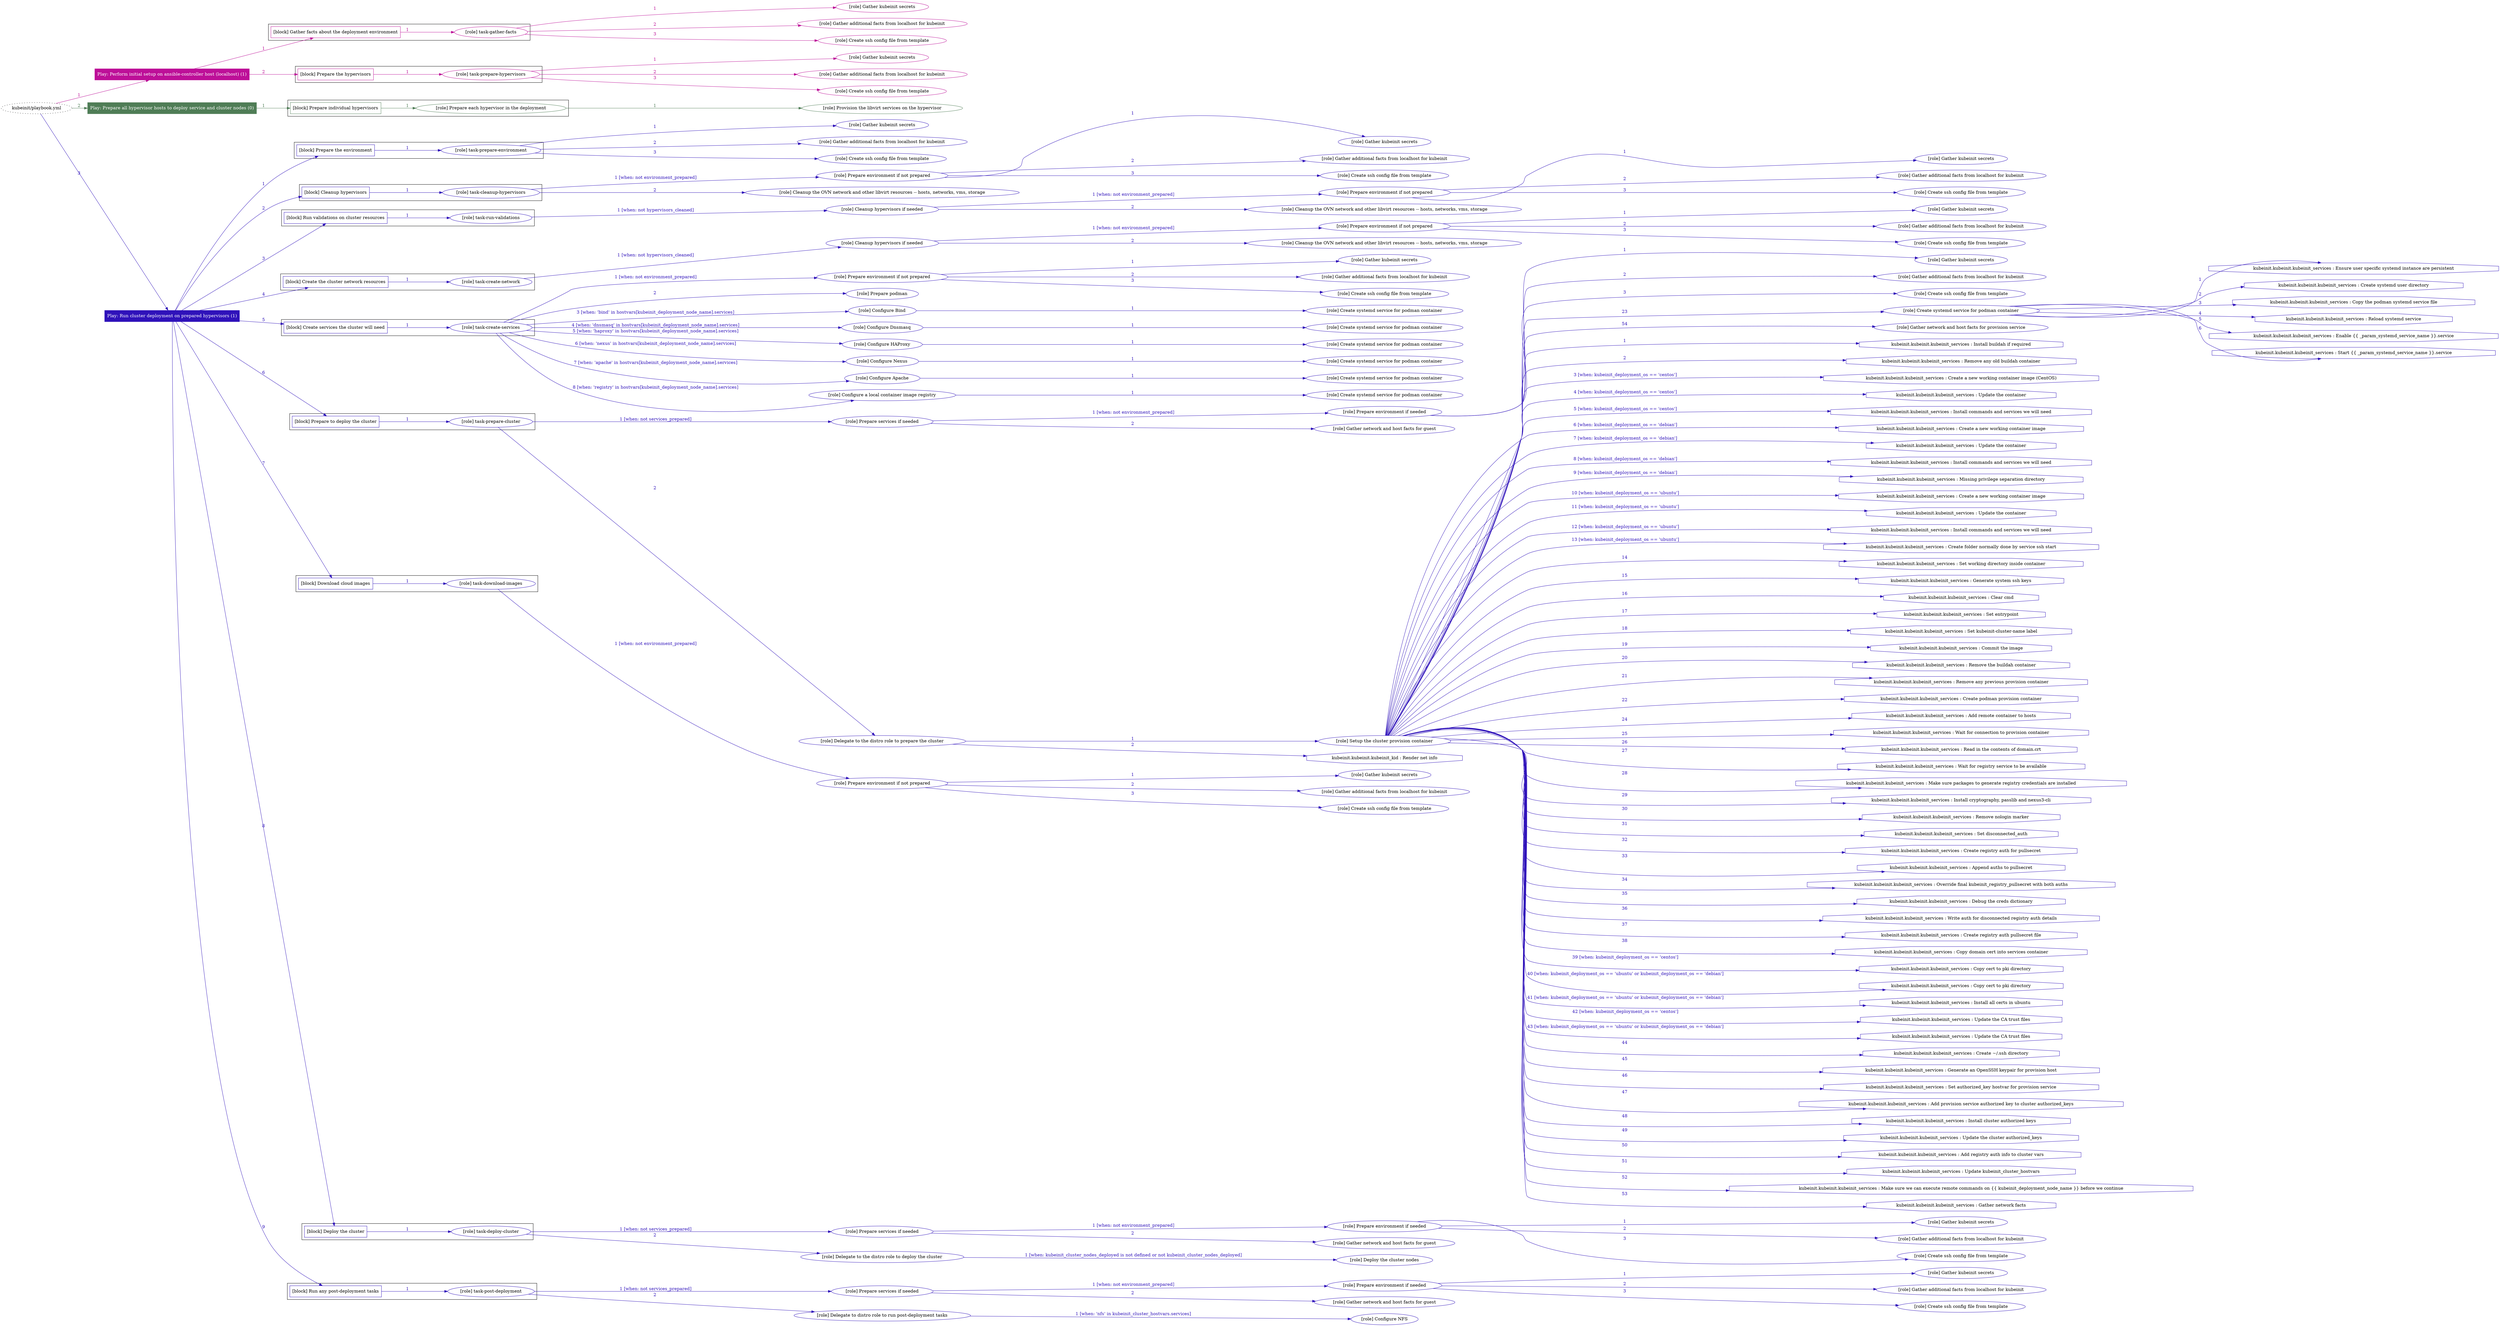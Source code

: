 digraph {
	graph [concentrate=true ordering=in rankdir=LR ratio=fill]
	edge [esep=5 sep=10]
	"kubeinit/playbook.yml" [URL="/home/runner/work/kubeinit/kubeinit/kubeinit/playbook.yml" id=playbook_1d4924af style=dotted]
	play_f124e234 [label="Play: Perform initial setup on ansible-controller host (localhost) (1)" URL="/home/runner/work/kubeinit/kubeinit/kubeinit/playbook.yml" color="#bd0f98" fontcolor="#ffffff" id=play_f124e234 shape=box style=filled tooltip=localhost]
	"kubeinit/playbook.yml" -> play_f124e234 [label="1 " color="#bd0f98" fontcolor="#bd0f98" id=edge_aea1fecd labeltooltip="1 " tooltip="1 "]
	subgraph "Gather kubeinit secrets" {
		role_7a23b127 [label="[role] Gather kubeinit secrets" URL="/home/runner/.ansible/collections/ansible_collections/kubeinit/kubeinit/roles/kubeinit_prepare/tasks/gather_kubeinit_facts.yml" color="#bd0f98" id=role_7a23b127 tooltip="Gather kubeinit secrets"]
	}
	subgraph "Gather additional facts from localhost for kubeinit" {
		role_531c524a [label="[role] Gather additional facts from localhost for kubeinit" URL="/home/runner/.ansible/collections/ansible_collections/kubeinit/kubeinit/roles/kubeinit_prepare/tasks/gather_kubeinit_facts.yml" color="#bd0f98" id=role_531c524a tooltip="Gather additional facts from localhost for kubeinit"]
	}
	subgraph "Create ssh config file from template" {
		role_256582ed [label="[role] Create ssh config file from template" URL="/home/runner/.ansible/collections/ansible_collections/kubeinit/kubeinit/roles/kubeinit_prepare/tasks/gather_kubeinit_facts.yml" color="#bd0f98" id=role_256582ed tooltip="Create ssh config file from template"]
	}
	subgraph "task-gather-facts" {
		role_836d6bf0 [label="[role] task-gather-facts" URL="/home/runner/work/kubeinit/kubeinit/kubeinit/playbook.yml" color="#bd0f98" id=role_836d6bf0 tooltip="task-gather-facts"]
		role_836d6bf0 -> role_7a23b127 [label="1 " color="#bd0f98" fontcolor="#bd0f98" id=edge_a5f9b305 labeltooltip="1 " tooltip="1 "]
		role_836d6bf0 -> role_531c524a [label="2 " color="#bd0f98" fontcolor="#bd0f98" id=edge_cebc6fe5 labeltooltip="2 " tooltip="2 "]
		role_836d6bf0 -> role_256582ed [label="3 " color="#bd0f98" fontcolor="#bd0f98" id=edge_605031ec labeltooltip="3 " tooltip="3 "]
	}
	subgraph "Gather kubeinit secrets" {
		role_1b05a48c [label="[role] Gather kubeinit secrets" URL="/home/runner/.ansible/collections/ansible_collections/kubeinit/kubeinit/roles/kubeinit_prepare/tasks/gather_kubeinit_facts.yml" color="#bd0f98" id=role_1b05a48c tooltip="Gather kubeinit secrets"]
	}
	subgraph "Gather additional facts from localhost for kubeinit" {
		role_606b735b [label="[role] Gather additional facts from localhost for kubeinit" URL="/home/runner/.ansible/collections/ansible_collections/kubeinit/kubeinit/roles/kubeinit_prepare/tasks/gather_kubeinit_facts.yml" color="#bd0f98" id=role_606b735b tooltip="Gather additional facts from localhost for kubeinit"]
	}
	subgraph "Create ssh config file from template" {
		role_d5abad41 [label="[role] Create ssh config file from template" URL="/home/runner/.ansible/collections/ansible_collections/kubeinit/kubeinit/roles/kubeinit_prepare/tasks/gather_kubeinit_facts.yml" color="#bd0f98" id=role_d5abad41 tooltip="Create ssh config file from template"]
	}
	subgraph "task-prepare-hypervisors" {
		role_0f71a7f0 [label="[role] task-prepare-hypervisors" URL="/home/runner/work/kubeinit/kubeinit/kubeinit/playbook.yml" color="#bd0f98" id=role_0f71a7f0 tooltip="task-prepare-hypervisors"]
		role_0f71a7f0 -> role_1b05a48c [label="1 " color="#bd0f98" fontcolor="#bd0f98" id=edge_71f3534b labeltooltip="1 " tooltip="1 "]
		role_0f71a7f0 -> role_606b735b [label="2 " color="#bd0f98" fontcolor="#bd0f98" id=edge_f39dd333 labeltooltip="2 " tooltip="2 "]
		role_0f71a7f0 -> role_d5abad41 [label="3 " color="#bd0f98" fontcolor="#bd0f98" id=edge_d3a68086 labeltooltip="3 " tooltip="3 "]
	}
	subgraph "Play: Perform initial setup on ansible-controller host (localhost) (1)" {
		play_f124e234 -> block_a244d7ce [label=1 color="#bd0f98" fontcolor="#bd0f98" id=edge_0e7c3ed0 labeltooltip=1 tooltip=1]
		subgraph cluster_block_a244d7ce {
			block_a244d7ce [label="[block] Gather facts about the deployment environment" URL="/home/runner/work/kubeinit/kubeinit/kubeinit/playbook.yml" color="#bd0f98" id=block_a244d7ce labeltooltip="Gather facts about the deployment environment" shape=box tooltip="Gather facts about the deployment environment"]
			block_a244d7ce -> role_836d6bf0 [label="1 " color="#bd0f98" fontcolor="#bd0f98" id=edge_0b716fca labeltooltip="1 " tooltip="1 "]
		}
		play_f124e234 -> block_beaa5729 [label=2 color="#bd0f98" fontcolor="#bd0f98" id=edge_2155de21 labeltooltip=2 tooltip=2]
		subgraph cluster_block_beaa5729 {
			block_beaa5729 [label="[block] Prepare the hypervisors" URL="/home/runner/work/kubeinit/kubeinit/kubeinit/playbook.yml" color="#bd0f98" id=block_beaa5729 labeltooltip="Prepare the hypervisors" shape=box tooltip="Prepare the hypervisors"]
			block_beaa5729 -> role_0f71a7f0 [label="1 " color="#bd0f98" fontcolor="#bd0f98" id=edge_8662f271 labeltooltip="1 " tooltip="1 "]
		}
	}
	play_b3e9f8c2 [label="Play: Prepare all hypervisor hosts to deploy service and cluster nodes (0)" URL="/home/runner/work/kubeinit/kubeinit/kubeinit/playbook.yml" color="#4f7d56" fontcolor="#ffffff" id=play_b3e9f8c2 shape=box style=filled tooltip="Play: Prepare all hypervisor hosts to deploy service and cluster nodes (0)"]
	"kubeinit/playbook.yml" -> play_b3e9f8c2 [label="2 " color="#4f7d56" fontcolor="#4f7d56" id=edge_548ccf30 labeltooltip="2 " tooltip="2 "]
	subgraph "Provision the libvirt services on the hypervisor" {
		role_7e216006 [label="[role] Provision the libvirt services on the hypervisor" URL="/home/runner/.ansible/collections/ansible_collections/kubeinit/kubeinit/roles/kubeinit_prepare/tasks/prepare_hypervisor.yml" color="#4f7d56" id=role_7e216006 tooltip="Provision the libvirt services on the hypervisor"]
	}
	subgraph "Prepare each hypervisor in the deployment" {
		role_985f5151 [label="[role] Prepare each hypervisor in the deployment" URL="/home/runner/work/kubeinit/kubeinit/kubeinit/playbook.yml" color="#4f7d56" id=role_985f5151 tooltip="Prepare each hypervisor in the deployment"]
		role_985f5151 -> role_7e216006 [label="1 " color="#4f7d56" fontcolor="#4f7d56" id=edge_773fd55f labeltooltip="1 " tooltip="1 "]
	}
	subgraph "Play: Prepare all hypervisor hosts to deploy service and cluster nodes (0)" {
		play_b3e9f8c2 -> block_f0eb67b2 [label=1 color="#4f7d56" fontcolor="#4f7d56" id=edge_7bdf2c97 labeltooltip=1 tooltip=1]
		subgraph cluster_block_f0eb67b2 {
			block_f0eb67b2 [label="[block] Prepare individual hypervisors" URL="/home/runner/work/kubeinit/kubeinit/kubeinit/playbook.yml" color="#4f7d56" id=block_f0eb67b2 labeltooltip="Prepare individual hypervisors" shape=box tooltip="Prepare individual hypervisors"]
			block_f0eb67b2 -> role_985f5151 [label="1 " color="#4f7d56" fontcolor="#4f7d56" id=edge_b13dab94 labeltooltip="1 " tooltip="1 "]
		}
	}
	play_2aff5536 [label="Play: Run cluster deployment on prepared hypervisors (1)" URL="/home/runner/work/kubeinit/kubeinit/kubeinit/playbook.yml" color="#2f12ba" fontcolor="#ffffff" id=play_2aff5536 shape=box style=filled tooltip=localhost]
	"kubeinit/playbook.yml" -> play_2aff5536 [label="3 " color="#2f12ba" fontcolor="#2f12ba" id=edge_9e2b3a86 labeltooltip="3 " tooltip="3 "]
	subgraph "Gather kubeinit secrets" {
		role_146edd29 [label="[role] Gather kubeinit secrets" URL="/home/runner/.ansible/collections/ansible_collections/kubeinit/kubeinit/roles/kubeinit_prepare/tasks/gather_kubeinit_facts.yml" color="#2f12ba" id=role_146edd29 tooltip="Gather kubeinit secrets"]
	}
	subgraph "Gather additional facts from localhost for kubeinit" {
		role_82a7b15e [label="[role] Gather additional facts from localhost for kubeinit" URL="/home/runner/.ansible/collections/ansible_collections/kubeinit/kubeinit/roles/kubeinit_prepare/tasks/gather_kubeinit_facts.yml" color="#2f12ba" id=role_82a7b15e tooltip="Gather additional facts from localhost for kubeinit"]
	}
	subgraph "Create ssh config file from template" {
		role_f2803b8c [label="[role] Create ssh config file from template" URL="/home/runner/.ansible/collections/ansible_collections/kubeinit/kubeinit/roles/kubeinit_prepare/tasks/gather_kubeinit_facts.yml" color="#2f12ba" id=role_f2803b8c tooltip="Create ssh config file from template"]
	}
	subgraph "task-prepare-environment" {
		role_813c4e5e [label="[role] task-prepare-environment" URL="/home/runner/work/kubeinit/kubeinit/kubeinit/playbook.yml" color="#2f12ba" id=role_813c4e5e tooltip="task-prepare-environment"]
		role_813c4e5e -> role_146edd29 [label="1 " color="#2f12ba" fontcolor="#2f12ba" id=edge_b4ab0521 labeltooltip="1 " tooltip="1 "]
		role_813c4e5e -> role_82a7b15e [label="2 " color="#2f12ba" fontcolor="#2f12ba" id=edge_52c7040d labeltooltip="2 " tooltip="2 "]
		role_813c4e5e -> role_f2803b8c [label="3 " color="#2f12ba" fontcolor="#2f12ba" id=edge_33e4731d labeltooltip="3 " tooltip="3 "]
	}
	subgraph "Gather kubeinit secrets" {
		role_4421e997 [label="[role] Gather kubeinit secrets" URL="/home/runner/.ansible/collections/ansible_collections/kubeinit/kubeinit/roles/kubeinit_prepare/tasks/gather_kubeinit_facts.yml" color="#2f12ba" id=role_4421e997 tooltip="Gather kubeinit secrets"]
	}
	subgraph "Gather additional facts from localhost for kubeinit" {
		role_467edc36 [label="[role] Gather additional facts from localhost for kubeinit" URL="/home/runner/.ansible/collections/ansible_collections/kubeinit/kubeinit/roles/kubeinit_prepare/tasks/gather_kubeinit_facts.yml" color="#2f12ba" id=role_467edc36 tooltip="Gather additional facts from localhost for kubeinit"]
	}
	subgraph "Create ssh config file from template" {
		role_ebeb3cd9 [label="[role] Create ssh config file from template" URL="/home/runner/.ansible/collections/ansible_collections/kubeinit/kubeinit/roles/kubeinit_prepare/tasks/gather_kubeinit_facts.yml" color="#2f12ba" id=role_ebeb3cd9 tooltip="Create ssh config file from template"]
	}
	subgraph "Prepare environment if not prepared" {
		role_3503a4e8 [label="[role] Prepare environment if not prepared" URL="/home/runner/.ansible/collections/ansible_collections/kubeinit/kubeinit/roles/kubeinit_prepare/tasks/cleanup_hypervisors.yml" color="#2f12ba" id=role_3503a4e8 tooltip="Prepare environment if not prepared"]
		role_3503a4e8 -> role_4421e997 [label="1 " color="#2f12ba" fontcolor="#2f12ba" id=edge_9c7a0db3 labeltooltip="1 " tooltip="1 "]
		role_3503a4e8 -> role_467edc36 [label="2 " color="#2f12ba" fontcolor="#2f12ba" id=edge_40452680 labeltooltip="2 " tooltip="2 "]
		role_3503a4e8 -> role_ebeb3cd9 [label="3 " color="#2f12ba" fontcolor="#2f12ba" id=edge_6dfd46c3 labeltooltip="3 " tooltip="3 "]
	}
	subgraph "Cleanup the OVN network and other libvirt resources -- hosts, networks, vms, storage" {
		role_77c2bcbe [label="[role] Cleanup the OVN network and other libvirt resources -- hosts, networks, vms, storage" URL="/home/runner/.ansible/collections/ansible_collections/kubeinit/kubeinit/roles/kubeinit_prepare/tasks/cleanup_hypervisors.yml" color="#2f12ba" id=role_77c2bcbe tooltip="Cleanup the OVN network and other libvirt resources -- hosts, networks, vms, storage"]
	}
	subgraph "task-cleanup-hypervisors" {
		role_5eec6eee [label="[role] task-cleanup-hypervisors" URL="/home/runner/work/kubeinit/kubeinit/kubeinit/playbook.yml" color="#2f12ba" id=role_5eec6eee tooltip="task-cleanup-hypervisors"]
		role_5eec6eee -> role_3503a4e8 [label="1 [when: not environment_prepared]" color="#2f12ba" fontcolor="#2f12ba" id=edge_738567a1 labeltooltip="1 [when: not environment_prepared]" tooltip="1 [when: not environment_prepared]"]
		role_5eec6eee -> role_77c2bcbe [label="2 " color="#2f12ba" fontcolor="#2f12ba" id=edge_f70f13f1 labeltooltip="2 " tooltip="2 "]
	}
	subgraph "Gather kubeinit secrets" {
		role_010ae918 [label="[role] Gather kubeinit secrets" URL="/home/runner/.ansible/collections/ansible_collections/kubeinit/kubeinit/roles/kubeinit_prepare/tasks/gather_kubeinit_facts.yml" color="#2f12ba" id=role_010ae918 tooltip="Gather kubeinit secrets"]
	}
	subgraph "Gather additional facts from localhost for kubeinit" {
		role_7d7a6a31 [label="[role] Gather additional facts from localhost for kubeinit" URL="/home/runner/.ansible/collections/ansible_collections/kubeinit/kubeinit/roles/kubeinit_prepare/tasks/gather_kubeinit_facts.yml" color="#2f12ba" id=role_7d7a6a31 tooltip="Gather additional facts from localhost for kubeinit"]
	}
	subgraph "Create ssh config file from template" {
		role_029ae06e [label="[role] Create ssh config file from template" URL="/home/runner/.ansible/collections/ansible_collections/kubeinit/kubeinit/roles/kubeinit_prepare/tasks/gather_kubeinit_facts.yml" color="#2f12ba" id=role_029ae06e tooltip="Create ssh config file from template"]
	}
	subgraph "Prepare environment if not prepared" {
		role_aa38eb47 [label="[role] Prepare environment if not prepared" URL="/home/runner/.ansible/collections/ansible_collections/kubeinit/kubeinit/roles/kubeinit_prepare/tasks/cleanup_hypervisors.yml" color="#2f12ba" id=role_aa38eb47 tooltip="Prepare environment if not prepared"]
		role_aa38eb47 -> role_010ae918 [label="1 " color="#2f12ba" fontcolor="#2f12ba" id=edge_44e6a5d6 labeltooltip="1 " tooltip="1 "]
		role_aa38eb47 -> role_7d7a6a31 [label="2 " color="#2f12ba" fontcolor="#2f12ba" id=edge_e6fb9083 labeltooltip="2 " tooltip="2 "]
		role_aa38eb47 -> role_029ae06e [label="3 " color="#2f12ba" fontcolor="#2f12ba" id=edge_94206d62 labeltooltip="3 " tooltip="3 "]
	}
	subgraph "Cleanup the OVN network and other libvirt resources -- hosts, networks, vms, storage" {
		role_a15614d4 [label="[role] Cleanup the OVN network and other libvirt resources -- hosts, networks, vms, storage" URL="/home/runner/.ansible/collections/ansible_collections/kubeinit/kubeinit/roles/kubeinit_prepare/tasks/cleanup_hypervisors.yml" color="#2f12ba" id=role_a15614d4 tooltip="Cleanup the OVN network and other libvirt resources -- hosts, networks, vms, storage"]
	}
	subgraph "Cleanup hypervisors if needed" {
		role_b79a51cf [label="[role] Cleanup hypervisors if needed" URL="/home/runner/.ansible/collections/ansible_collections/kubeinit/kubeinit/roles/kubeinit_validations/tasks/main.yml" color="#2f12ba" id=role_b79a51cf tooltip="Cleanup hypervisors if needed"]
		role_b79a51cf -> role_aa38eb47 [label="1 [when: not environment_prepared]" color="#2f12ba" fontcolor="#2f12ba" id=edge_ced4765f labeltooltip="1 [when: not environment_prepared]" tooltip="1 [when: not environment_prepared]"]
		role_b79a51cf -> role_a15614d4 [label="2 " color="#2f12ba" fontcolor="#2f12ba" id=edge_12224a7f labeltooltip="2 " tooltip="2 "]
	}
	subgraph "task-run-validations" {
		role_bd2f3511 [label="[role] task-run-validations" URL="/home/runner/work/kubeinit/kubeinit/kubeinit/playbook.yml" color="#2f12ba" id=role_bd2f3511 tooltip="task-run-validations"]
		role_bd2f3511 -> role_b79a51cf [label="1 [when: not hypervisors_cleaned]" color="#2f12ba" fontcolor="#2f12ba" id=edge_04ee2683 labeltooltip="1 [when: not hypervisors_cleaned]" tooltip="1 [when: not hypervisors_cleaned]"]
	}
	subgraph "Gather kubeinit secrets" {
		role_4ba8fa0f [label="[role] Gather kubeinit secrets" URL="/home/runner/.ansible/collections/ansible_collections/kubeinit/kubeinit/roles/kubeinit_prepare/tasks/gather_kubeinit_facts.yml" color="#2f12ba" id=role_4ba8fa0f tooltip="Gather kubeinit secrets"]
	}
	subgraph "Gather additional facts from localhost for kubeinit" {
		role_efe4517b [label="[role] Gather additional facts from localhost for kubeinit" URL="/home/runner/.ansible/collections/ansible_collections/kubeinit/kubeinit/roles/kubeinit_prepare/tasks/gather_kubeinit_facts.yml" color="#2f12ba" id=role_efe4517b tooltip="Gather additional facts from localhost for kubeinit"]
	}
	subgraph "Create ssh config file from template" {
		role_a2f7e223 [label="[role] Create ssh config file from template" URL="/home/runner/.ansible/collections/ansible_collections/kubeinit/kubeinit/roles/kubeinit_prepare/tasks/gather_kubeinit_facts.yml" color="#2f12ba" id=role_a2f7e223 tooltip="Create ssh config file from template"]
	}
	subgraph "Prepare environment if not prepared" {
		role_d333d23f [label="[role] Prepare environment if not prepared" URL="/home/runner/.ansible/collections/ansible_collections/kubeinit/kubeinit/roles/kubeinit_prepare/tasks/cleanup_hypervisors.yml" color="#2f12ba" id=role_d333d23f tooltip="Prepare environment if not prepared"]
		role_d333d23f -> role_4ba8fa0f [label="1 " color="#2f12ba" fontcolor="#2f12ba" id=edge_92f0ef8f labeltooltip="1 " tooltip="1 "]
		role_d333d23f -> role_efe4517b [label="2 " color="#2f12ba" fontcolor="#2f12ba" id=edge_56552c43 labeltooltip="2 " tooltip="2 "]
		role_d333d23f -> role_a2f7e223 [label="3 " color="#2f12ba" fontcolor="#2f12ba" id=edge_9f963043 labeltooltip="3 " tooltip="3 "]
	}
	subgraph "Cleanup the OVN network and other libvirt resources -- hosts, networks, vms, storage" {
		role_84d784f2 [label="[role] Cleanup the OVN network and other libvirt resources -- hosts, networks, vms, storage" URL="/home/runner/.ansible/collections/ansible_collections/kubeinit/kubeinit/roles/kubeinit_prepare/tasks/cleanup_hypervisors.yml" color="#2f12ba" id=role_84d784f2 tooltip="Cleanup the OVN network and other libvirt resources -- hosts, networks, vms, storage"]
	}
	subgraph "Cleanup hypervisors if needed" {
		role_61ce766b [label="[role] Cleanup hypervisors if needed" URL="/home/runner/.ansible/collections/ansible_collections/kubeinit/kubeinit/roles/kubeinit_libvirt/tasks/create_network.yml" color="#2f12ba" id=role_61ce766b tooltip="Cleanup hypervisors if needed"]
		role_61ce766b -> role_d333d23f [label="1 [when: not environment_prepared]" color="#2f12ba" fontcolor="#2f12ba" id=edge_db46532c labeltooltip="1 [when: not environment_prepared]" tooltip="1 [when: not environment_prepared]"]
		role_61ce766b -> role_84d784f2 [label="2 " color="#2f12ba" fontcolor="#2f12ba" id=edge_132d2273 labeltooltip="2 " tooltip="2 "]
	}
	subgraph "task-create-network" {
		role_c680a96a [label="[role] task-create-network" URL="/home/runner/work/kubeinit/kubeinit/kubeinit/playbook.yml" color="#2f12ba" id=role_c680a96a tooltip="task-create-network"]
		role_c680a96a -> role_61ce766b [label="1 [when: not hypervisors_cleaned]" color="#2f12ba" fontcolor="#2f12ba" id=edge_9090ed4a labeltooltip="1 [when: not hypervisors_cleaned]" tooltip="1 [when: not hypervisors_cleaned]"]
	}
	subgraph "Gather kubeinit secrets" {
		role_d01eb4f0 [label="[role] Gather kubeinit secrets" URL="/home/runner/.ansible/collections/ansible_collections/kubeinit/kubeinit/roles/kubeinit_prepare/tasks/gather_kubeinit_facts.yml" color="#2f12ba" id=role_d01eb4f0 tooltip="Gather kubeinit secrets"]
	}
	subgraph "Gather additional facts from localhost for kubeinit" {
		role_b6f6ab37 [label="[role] Gather additional facts from localhost for kubeinit" URL="/home/runner/.ansible/collections/ansible_collections/kubeinit/kubeinit/roles/kubeinit_prepare/tasks/gather_kubeinit_facts.yml" color="#2f12ba" id=role_b6f6ab37 tooltip="Gather additional facts from localhost for kubeinit"]
	}
	subgraph "Create ssh config file from template" {
		role_3ca6bcfb [label="[role] Create ssh config file from template" URL="/home/runner/.ansible/collections/ansible_collections/kubeinit/kubeinit/roles/kubeinit_prepare/tasks/gather_kubeinit_facts.yml" color="#2f12ba" id=role_3ca6bcfb tooltip="Create ssh config file from template"]
	}
	subgraph "Prepare environment if not prepared" {
		role_4e5910b0 [label="[role] Prepare environment if not prepared" URL="/home/runner/.ansible/collections/ansible_collections/kubeinit/kubeinit/roles/kubeinit_services/tasks/main.yml" color="#2f12ba" id=role_4e5910b0 tooltip="Prepare environment if not prepared"]
		role_4e5910b0 -> role_d01eb4f0 [label="1 " color="#2f12ba" fontcolor="#2f12ba" id=edge_3494488c labeltooltip="1 " tooltip="1 "]
		role_4e5910b0 -> role_b6f6ab37 [label="2 " color="#2f12ba" fontcolor="#2f12ba" id=edge_fb0d3a9a labeltooltip="2 " tooltip="2 "]
		role_4e5910b0 -> role_3ca6bcfb [label="3 " color="#2f12ba" fontcolor="#2f12ba" id=edge_79d38735 labeltooltip="3 " tooltip="3 "]
	}
	subgraph "Prepare podman" {
		role_8cd7aa76 [label="[role] Prepare podman" URL="/home/runner/.ansible/collections/ansible_collections/kubeinit/kubeinit/roles/kubeinit_services/tasks/00_create_service_pod.yml" color="#2f12ba" id=role_8cd7aa76 tooltip="Prepare podman"]
	}
	subgraph "Create systemd service for podman container" {
		role_4f57ce23 [label="[role] Create systemd service for podman container" URL="/home/runner/.ansible/collections/ansible_collections/kubeinit/kubeinit/roles/kubeinit_bind/tasks/main.yml" color="#2f12ba" id=role_4f57ce23 tooltip="Create systemd service for podman container"]
	}
	subgraph "Configure Bind" {
		role_fb7ccd0e [label="[role] Configure Bind" URL="/home/runner/.ansible/collections/ansible_collections/kubeinit/kubeinit/roles/kubeinit_services/tasks/start_services_containers.yml" color="#2f12ba" id=role_fb7ccd0e tooltip="Configure Bind"]
		role_fb7ccd0e -> role_4f57ce23 [label="1 " color="#2f12ba" fontcolor="#2f12ba" id=edge_d351b49d labeltooltip="1 " tooltip="1 "]
	}
	subgraph "Create systemd service for podman container" {
		role_e41818fe [label="[role] Create systemd service for podman container" URL="/home/runner/.ansible/collections/ansible_collections/kubeinit/kubeinit/roles/kubeinit_dnsmasq/tasks/main.yml" color="#2f12ba" id=role_e41818fe tooltip="Create systemd service for podman container"]
	}
	subgraph "Configure Dnsmasq" {
		role_572d876f [label="[role] Configure Dnsmasq" URL="/home/runner/.ansible/collections/ansible_collections/kubeinit/kubeinit/roles/kubeinit_services/tasks/start_services_containers.yml" color="#2f12ba" id=role_572d876f tooltip="Configure Dnsmasq"]
		role_572d876f -> role_e41818fe [label="1 " color="#2f12ba" fontcolor="#2f12ba" id=edge_cd2a31ad labeltooltip="1 " tooltip="1 "]
	}
	subgraph "Create systemd service for podman container" {
		role_61669f4e [label="[role] Create systemd service for podman container" URL="/home/runner/.ansible/collections/ansible_collections/kubeinit/kubeinit/roles/kubeinit_haproxy/tasks/main.yml" color="#2f12ba" id=role_61669f4e tooltip="Create systemd service for podman container"]
	}
	subgraph "Configure HAProxy" {
		role_c8ea551c [label="[role] Configure HAProxy" URL="/home/runner/.ansible/collections/ansible_collections/kubeinit/kubeinit/roles/kubeinit_services/tasks/start_services_containers.yml" color="#2f12ba" id=role_c8ea551c tooltip="Configure HAProxy"]
		role_c8ea551c -> role_61669f4e [label="1 " color="#2f12ba" fontcolor="#2f12ba" id=edge_263ac664 labeltooltip="1 " tooltip="1 "]
	}
	subgraph "Create systemd service for podman container" {
		role_69587a91 [label="[role] Create systemd service for podman container" URL="/home/runner/.ansible/collections/ansible_collections/kubeinit/kubeinit/roles/kubeinit_nexus/tasks/main.yml" color="#2f12ba" id=role_69587a91 tooltip="Create systemd service for podman container"]
	}
	subgraph "Configure Nexus" {
		role_20a02bfb [label="[role] Configure Nexus" URL="/home/runner/.ansible/collections/ansible_collections/kubeinit/kubeinit/roles/kubeinit_services/tasks/start_services_containers.yml" color="#2f12ba" id=role_20a02bfb tooltip="Configure Nexus"]
		role_20a02bfb -> role_69587a91 [label="1 " color="#2f12ba" fontcolor="#2f12ba" id=edge_5eae5d5a labeltooltip="1 " tooltip="1 "]
	}
	subgraph "Create systemd service for podman container" {
		role_0cccc9e7 [label="[role] Create systemd service for podman container" URL="/home/runner/.ansible/collections/ansible_collections/kubeinit/kubeinit/roles/kubeinit_apache/tasks/main.yml" color="#2f12ba" id=role_0cccc9e7 tooltip="Create systemd service for podman container"]
	}
	subgraph "Configure Apache" {
		role_b758a4f0 [label="[role] Configure Apache" URL="/home/runner/.ansible/collections/ansible_collections/kubeinit/kubeinit/roles/kubeinit_services/tasks/start_services_containers.yml" color="#2f12ba" id=role_b758a4f0 tooltip="Configure Apache"]
		role_b758a4f0 -> role_0cccc9e7 [label="1 " color="#2f12ba" fontcolor="#2f12ba" id=edge_b5cfe2fb labeltooltip="1 " tooltip="1 "]
	}
	subgraph "Create systemd service for podman container" {
		role_6f168ab3 [label="[role] Create systemd service for podman container" URL="/home/runner/.ansible/collections/ansible_collections/kubeinit/kubeinit/roles/kubeinit_registry/tasks/main.yml" color="#2f12ba" id=role_6f168ab3 tooltip="Create systemd service for podman container"]
	}
	subgraph "Configure a local container image registry" {
		role_285c4852 [label="[role] Configure a local container image registry" URL="/home/runner/.ansible/collections/ansible_collections/kubeinit/kubeinit/roles/kubeinit_services/tasks/start_services_containers.yml" color="#2f12ba" id=role_285c4852 tooltip="Configure a local container image registry"]
		role_285c4852 -> role_6f168ab3 [label="1 " color="#2f12ba" fontcolor="#2f12ba" id=edge_229dd783 labeltooltip="1 " tooltip="1 "]
	}
	subgraph "task-create-services" {
		role_4f328a88 [label="[role] task-create-services" URL="/home/runner/work/kubeinit/kubeinit/kubeinit/playbook.yml" color="#2f12ba" id=role_4f328a88 tooltip="task-create-services"]
		role_4f328a88 -> role_4e5910b0 [label="1 [when: not environment_prepared]" color="#2f12ba" fontcolor="#2f12ba" id=edge_a686ec36 labeltooltip="1 [when: not environment_prepared]" tooltip="1 [when: not environment_prepared]"]
		role_4f328a88 -> role_8cd7aa76 [label="2 " color="#2f12ba" fontcolor="#2f12ba" id=edge_3c27cf7a labeltooltip="2 " tooltip="2 "]
		role_4f328a88 -> role_fb7ccd0e [label="3 [when: 'bind' in hostvars[kubeinit_deployment_node_name].services]" color="#2f12ba" fontcolor="#2f12ba" id=edge_7147e14e labeltooltip="3 [when: 'bind' in hostvars[kubeinit_deployment_node_name].services]" tooltip="3 [when: 'bind' in hostvars[kubeinit_deployment_node_name].services]"]
		role_4f328a88 -> role_572d876f [label="4 [when: 'dnsmasq' in hostvars[kubeinit_deployment_node_name].services]" color="#2f12ba" fontcolor="#2f12ba" id=edge_12cce147 labeltooltip="4 [when: 'dnsmasq' in hostvars[kubeinit_deployment_node_name].services]" tooltip="4 [when: 'dnsmasq' in hostvars[kubeinit_deployment_node_name].services]"]
		role_4f328a88 -> role_c8ea551c [label="5 [when: 'haproxy' in hostvars[kubeinit_deployment_node_name].services]" color="#2f12ba" fontcolor="#2f12ba" id=edge_b74a71fc labeltooltip="5 [when: 'haproxy' in hostvars[kubeinit_deployment_node_name].services]" tooltip="5 [when: 'haproxy' in hostvars[kubeinit_deployment_node_name].services]"]
		role_4f328a88 -> role_20a02bfb [label="6 [when: 'nexus' in hostvars[kubeinit_deployment_node_name].services]" color="#2f12ba" fontcolor="#2f12ba" id=edge_77113d3a labeltooltip="6 [when: 'nexus' in hostvars[kubeinit_deployment_node_name].services]" tooltip="6 [when: 'nexus' in hostvars[kubeinit_deployment_node_name].services]"]
		role_4f328a88 -> role_b758a4f0 [label="7 [when: 'apache' in hostvars[kubeinit_deployment_node_name].services]" color="#2f12ba" fontcolor="#2f12ba" id=edge_3db69b83 labeltooltip="7 [when: 'apache' in hostvars[kubeinit_deployment_node_name].services]" tooltip="7 [when: 'apache' in hostvars[kubeinit_deployment_node_name].services]"]
		role_4f328a88 -> role_285c4852 [label="8 [when: 'registry' in hostvars[kubeinit_deployment_node_name].services]" color="#2f12ba" fontcolor="#2f12ba" id=edge_12a17a89 labeltooltip="8 [when: 'registry' in hostvars[kubeinit_deployment_node_name].services]" tooltip="8 [when: 'registry' in hostvars[kubeinit_deployment_node_name].services]"]
	}
	subgraph "Gather kubeinit secrets" {
		role_57de4737 [label="[role] Gather kubeinit secrets" URL="/home/runner/.ansible/collections/ansible_collections/kubeinit/kubeinit/roles/kubeinit_prepare/tasks/gather_kubeinit_facts.yml" color="#2f12ba" id=role_57de4737 tooltip="Gather kubeinit secrets"]
	}
	subgraph "Gather additional facts from localhost for kubeinit" {
		role_11775c41 [label="[role] Gather additional facts from localhost for kubeinit" URL="/home/runner/.ansible/collections/ansible_collections/kubeinit/kubeinit/roles/kubeinit_prepare/tasks/gather_kubeinit_facts.yml" color="#2f12ba" id=role_11775c41 tooltip="Gather additional facts from localhost for kubeinit"]
	}
	subgraph "Create ssh config file from template" {
		role_e65186ce [label="[role] Create ssh config file from template" URL="/home/runner/.ansible/collections/ansible_collections/kubeinit/kubeinit/roles/kubeinit_prepare/tasks/gather_kubeinit_facts.yml" color="#2f12ba" id=role_e65186ce tooltip="Create ssh config file from template"]
	}
	subgraph "Prepare environment if needed" {
		role_e9f3c539 [label="[role] Prepare environment if needed" URL="/home/runner/.ansible/collections/ansible_collections/kubeinit/kubeinit/roles/kubeinit_services/tasks/prepare_services.yml" color="#2f12ba" id=role_e9f3c539 tooltip="Prepare environment if needed"]
		role_e9f3c539 -> role_57de4737 [label="1 " color="#2f12ba" fontcolor="#2f12ba" id=edge_edc39494 labeltooltip="1 " tooltip="1 "]
		role_e9f3c539 -> role_11775c41 [label="2 " color="#2f12ba" fontcolor="#2f12ba" id=edge_de1c0a04 labeltooltip="2 " tooltip="2 "]
		role_e9f3c539 -> role_e65186ce [label="3 " color="#2f12ba" fontcolor="#2f12ba" id=edge_06ae65b3 labeltooltip="3 " tooltip="3 "]
	}
	subgraph "Gather network and host facts for guest" {
		role_545f92dd [label="[role] Gather network and host facts for guest" URL="/home/runner/.ansible/collections/ansible_collections/kubeinit/kubeinit/roles/kubeinit_services/tasks/prepare_services.yml" color="#2f12ba" id=role_545f92dd tooltip="Gather network and host facts for guest"]
	}
	subgraph "Prepare services if needed" {
		role_04fbbb93 [label="[role] Prepare services if needed" URL="/home/runner/.ansible/collections/ansible_collections/kubeinit/kubeinit/roles/kubeinit_prepare/tasks/prepare_cluster.yml" color="#2f12ba" id=role_04fbbb93 tooltip="Prepare services if needed"]
		role_04fbbb93 -> role_e9f3c539 [label="1 [when: not environment_prepared]" color="#2f12ba" fontcolor="#2f12ba" id=edge_a27630f0 labeltooltip="1 [when: not environment_prepared]" tooltip="1 [when: not environment_prepared]"]
		role_04fbbb93 -> role_545f92dd [label="2 " color="#2f12ba" fontcolor="#2f12ba" id=edge_2ca8d275 labeltooltip="2 " tooltip="2 "]
	}
	subgraph "Create systemd service for podman container" {
		role_f0f3f601 [label="[role] Create systemd service for podman container" URL="/home/runner/.ansible/collections/ansible_collections/kubeinit/kubeinit/roles/kubeinit_services/tasks/create_provision_container.yml" color="#2f12ba" id=role_f0f3f601 tooltip="Create systemd service for podman container"]
		task_90451973 [label="kubeinit.kubeinit.kubeinit_services : Ensure user specific systemd instance are persistent" URL="/home/runner/.ansible/collections/ansible_collections/kubeinit/kubeinit/roles/kubeinit_services/tasks/create_managed_service.yml" color="#2f12ba" id=task_90451973 shape=octagon tooltip="kubeinit.kubeinit.kubeinit_services : Ensure user specific systemd instance are persistent"]
		role_f0f3f601 -> task_90451973 [label="1 " color="#2f12ba" fontcolor="#2f12ba" id=edge_3028bc1b labeltooltip="1 " tooltip="1 "]
		task_05e93b6c [label="kubeinit.kubeinit.kubeinit_services : Create systemd user directory" URL="/home/runner/.ansible/collections/ansible_collections/kubeinit/kubeinit/roles/kubeinit_services/tasks/create_managed_service.yml" color="#2f12ba" id=task_05e93b6c shape=octagon tooltip="kubeinit.kubeinit.kubeinit_services : Create systemd user directory"]
		role_f0f3f601 -> task_05e93b6c [label="2 " color="#2f12ba" fontcolor="#2f12ba" id=edge_d7c1f6bd labeltooltip="2 " tooltip="2 "]
		task_b5bda3f5 [label="kubeinit.kubeinit.kubeinit_services : Copy the podman systemd service file" URL="/home/runner/.ansible/collections/ansible_collections/kubeinit/kubeinit/roles/kubeinit_services/tasks/create_managed_service.yml" color="#2f12ba" id=task_b5bda3f5 shape=octagon tooltip="kubeinit.kubeinit.kubeinit_services : Copy the podman systemd service file"]
		role_f0f3f601 -> task_b5bda3f5 [label="3 " color="#2f12ba" fontcolor="#2f12ba" id=edge_d724f9ba labeltooltip="3 " tooltip="3 "]
		task_ed17ce79 [label="kubeinit.kubeinit.kubeinit_services : Reload systemd service" URL="/home/runner/.ansible/collections/ansible_collections/kubeinit/kubeinit/roles/kubeinit_services/tasks/create_managed_service.yml" color="#2f12ba" id=task_ed17ce79 shape=octagon tooltip="kubeinit.kubeinit.kubeinit_services : Reload systemd service"]
		role_f0f3f601 -> task_ed17ce79 [label="4 " color="#2f12ba" fontcolor="#2f12ba" id=edge_24c53520 labeltooltip="4 " tooltip="4 "]
		task_639f9c26 [label="kubeinit.kubeinit.kubeinit_services : Enable {{ _param_systemd_service_name }}.service" URL="/home/runner/.ansible/collections/ansible_collections/kubeinit/kubeinit/roles/kubeinit_services/tasks/create_managed_service.yml" color="#2f12ba" id=task_639f9c26 shape=octagon tooltip="kubeinit.kubeinit.kubeinit_services : Enable {{ _param_systemd_service_name }}.service"]
		role_f0f3f601 -> task_639f9c26 [label="5 " color="#2f12ba" fontcolor="#2f12ba" id=edge_2c8fd4ed labeltooltip="5 " tooltip="5 "]
		task_9ce159a2 [label="kubeinit.kubeinit.kubeinit_services : Start {{ _param_systemd_service_name }}.service" URL="/home/runner/.ansible/collections/ansible_collections/kubeinit/kubeinit/roles/kubeinit_services/tasks/create_managed_service.yml" color="#2f12ba" id=task_9ce159a2 shape=octagon tooltip="kubeinit.kubeinit.kubeinit_services : Start {{ _param_systemd_service_name }}.service"]
		role_f0f3f601 -> task_9ce159a2 [label="6 " color="#2f12ba" fontcolor="#2f12ba" id=edge_66cec268 labeltooltip="6 " tooltip="6 "]
	}
	subgraph "Gather network and host facts for provision service" {
		role_ad4bd1a1 [label="[role] Gather network and host facts for provision service" URL="/home/runner/.ansible/collections/ansible_collections/kubeinit/kubeinit/roles/kubeinit_services/tasks/create_provision_container.yml" color="#2f12ba" id=role_ad4bd1a1 tooltip="Gather network and host facts for provision service"]
	}
	subgraph "Setup the cluster provision container" {
		role_794ca3f1 [label="[role] Setup the cluster provision container" URL="/home/runner/.ansible/collections/ansible_collections/kubeinit/kubeinit/roles/kubeinit_kid/tasks/prepare_cluster.yml" color="#2f12ba" id=role_794ca3f1 tooltip="Setup the cluster provision container"]
		task_9236a2cd [label="kubeinit.kubeinit.kubeinit_services : Install buildah if required" URL="/home/runner/.ansible/collections/ansible_collections/kubeinit/kubeinit/roles/kubeinit_services/tasks/create_provision_container.yml" color="#2f12ba" id=task_9236a2cd shape=octagon tooltip="kubeinit.kubeinit.kubeinit_services : Install buildah if required"]
		role_794ca3f1 -> task_9236a2cd [label="1 " color="#2f12ba" fontcolor="#2f12ba" id=edge_ddf44a38 labeltooltip="1 " tooltip="1 "]
		task_560f4175 [label="kubeinit.kubeinit.kubeinit_services : Remove any old buildah container" URL="/home/runner/.ansible/collections/ansible_collections/kubeinit/kubeinit/roles/kubeinit_services/tasks/create_provision_container.yml" color="#2f12ba" id=task_560f4175 shape=octagon tooltip="kubeinit.kubeinit.kubeinit_services : Remove any old buildah container"]
		role_794ca3f1 -> task_560f4175 [label="2 " color="#2f12ba" fontcolor="#2f12ba" id=edge_f3e20822 labeltooltip="2 " tooltip="2 "]
		task_7745eaa8 [label="kubeinit.kubeinit.kubeinit_services : Create a new working container image (CentOS)" URL="/home/runner/.ansible/collections/ansible_collections/kubeinit/kubeinit/roles/kubeinit_services/tasks/create_provision_container.yml" color="#2f12ba" id=task_7745eaa8 shape=octagon tooltip="kubeinit.kubeinit.kubeinit_services : Create a new working container image (CentOS)"]
		role_794ca3f1 -> task_7745eaa8 [label="3 [when: kubeinit_deployment_os == 'centos']" color="#2f12ba" fontcolor="#2f12ba" id=edge_1c4917c0 labeltooltip="3 [when: kubeinit_deployment_os == 'centos']" tooltip="3 [when: kubeinit_deployment_os == 'centos']"]
		task_25f2c726 [label="kubeinit.kubeinit.kubeinit_services : Update the container" URL="/home/runner/.ansible/collections/ansible_collections/kubeinit/kubeinit/roles/kubeinit_services/tasks/create_provision_container.yml" color="#2f12ba" id=task_25f2c726 shape=octagon tooltip="kubeinit.kubeinit.kubeinit_services : Update the container"]
		role_794ca3f1 -> task_25f2c726 [label="4 [when: kubeinit_deployment_os == 'centos']" color="#2f12ba" fontcolor="#2f12ba" id=edge_b4b159a1 labeltooltip="4 [when: kubeinit_deployment_os == 'centos']" tooltip="4 [when: kubeinit_deployment_os == 'centos']"]
		task_d92b3b25 [label="kubeinit.kubeinit.kubeinit_services : Install commands and services we will need" URL="/home/runner/.ansible/collections/ansible_collections/kubeinit/kubeinit/roles/kubeinit_services/tasks/create_provision_container.yml" color="#2f12ba" id=task_d92b3b25 shape=octagon tooltip="kubeinit.kubeinit.kubeinit_services : Install commands and services we will need"]
		role_794ca3f1 -> task_d92b3b25 [label="5 [when: kubeinit_deployment_os == 'centos']" color="#2f12ba" fontcolor="#2f12ba" id=edge_a0f1919d labeltooltip="5 [when: kubeinit_deployment_os == 'centos']" tooltip="5 [when: kubeinit_deployment_os == 'centos']"]
		task_1129365a [label="kubeinit.kubeinit.kubeinit_services : Create a new working container image" URL="/home/runner/.ansible/collections/ansible_collections/kubeinit/kubeinit/roles/kubeinit_services/tasks/create_provision_container.yml" color="#2f12ba" id=task_1129365a shape=octagon tooltip="kubeinit.kubeinit.kubeinit_services : Create a new working container image"]
		role_794ca3f1 -> task_1129365a [label="6 [when: kubeinit_deployment_os == 'debian']" color="#2f12ba" fontcolor="#2f12ba" id=edge_1808cfc0 labeltooltip="6 [when: kubeinit_deployment_os == 'debian']" tooltip="6 [when: kubeinit_deployment_os == 'debian']"]
		task_4b4da3ba [label="kubeinit.kubeinit.kubeinit_services : Update the container" URL="/home/runner/.ansible/collections/ansible_collections/kubeinit/kubeinit/roles/kubeinit_services/tasks/create_provision_container.yml" color="#2f12ba" id=task_4b4da3ba shape=octagon tooltip="kubeinit.kubeinit.kubeinit_services : Update the container"]
		role_794ca3f1 -> task_4b4da3ba [label="7 [when: kubeinit_deployment_os == 'debian']" color="#2f12ba" fontcolor="#2f12ba" id=edge_9047a2ac labeltooltip="7 [when: kubeinit_deployment_os == 'debian']" tooltip="7 [when: kubeinit_deployment_os == 'debian']"]
		task_3750ecb1 [label="kubeinit.kubeinit.kubeinit_services : Install commands and services we will need" URL="/home/runner/.ansible/collections/ansible_collections/kubeinit/kubeinit/roles/kubeinit_services/tasks/create_provision_container.yml" color="#2f12ba" id=task_3750ecb1 shape=octagon tooltip="kubeinit.kubeinit.kubeinit_services : Install commands and services we will need"]
		role_794ca3f1 -> task_3750ecb1 [label="8 [when: kubeinit_deployment_os == 'debian']" color="#2f12ba" fontcolor="#2f12ba" id=edge_190e0eac labeltooltip="8 [when: kubeinit_deployment_os == 'debian']" tooltip="8 [when: kubeinit_deployment_os == 'debian']"]
		task_239237f5 [label="kubeinit.kubeinit.kubeinit_services : Missing privilege separation directory" URL="/home/runner/.ansible/collections/ansible_collections/kubeinit/kubeinit/roles/kubeinit_services/tasks/create_provision_container.yml" color="#2f12ba" id=task_239237f5 shape=octagon tooltip="kubeinit.kubeinit.kubeinit_services : Missing privilege separation directory"]
		role_794ca3f1 -> task_239237f5 [label="9 [when: kubeinit_deployment_os == 'debian']" color="#2f12ba" fontcolor="#2f12ba" id=edge_370ed93f labeltooltip="9 [when: kubeinit_deployment_os == 'debian']" tooltip="9 [when: kubeinit_deployment_os == 'debian']"]
		task_b5350c62 [label="kubeinit.kubeinit.kubeinit_services : Create a new working container image" URL="/home/runner/.ansible/collections/ansible_collections/kubeinit/kubeinit/roles/kubeinit_services/tasks/create_provision_container.yml" color="#2f12ba" id=task_b5350c62 shape=octagon tooltip="kubeinit.kubeinit.kubeinit_services : Create a new working container image"]
		role_794ca3f1 -> task_b5350c62 [label="10 [when: kubeinit_deployment_os == 'ubuntu']" color="#2f12ba" fontcolor="#2f12ba" id=edge_802e0ac6 labeltooltip="10 [when: kubeinit_deployment_os == 'ubuntu']" tooltip="10 [when: kubeinit_deployment_os == 'ubuntu']"]
		task_2c9ea85f [label="kubeinit.kubeinit.kubeinit_services : Update the container" URL="/home/runner/.ansible/collections/ansible_collections/kubeinit/kubeinit/roles/kubeinit_services/tasks/create_provision_container.yml" color="#2f12ba" id=task_2c9ea85f shape=octagon tooltip="kubeinit.kubeinit.kubeinit_services : Update the container"]
		role_794ca3f1 -> task_2c9ea85f [label="11 [when: kubeinit_deployment_os == 'ubuntu']" color="#2f12ba" fontcolor="#2f12ba" id=edge_fd8f07b7 labeltooltip="11 [when: kubeinit_deployment_os == 'ubuntu']" tooltip="11 [when: kubeinit_deployment_os == 'ubuntu']"]
		task_fc228d76 [label="kubeinit.kubeinit.kubeinit_services : Install commands and services we will need" URL="/home/runner/.ansible/collections/ansible_collections/kubeinit/kubeinit/roles/kubeinit_services/tasks/create_provision_container.yml" color="#2f12ba" id=task_fc228d76 shape=octagon tooltip="kubeinit.kubeinit.kubeinit_services : Install commands and services we will need"]
		role_794ca3f1 -> task_fc228d76 [label="12 [when: kubeinit_deployment_os == 'ubuntu']" color="#2f12ba" fontcolor="#2f12ba" id=edge_bb89c847 labeltooltip="12 [when: kubeinit_deployment_os == 'ubuntu']" tooltip="12 [when: kubeinit_deployment_os == 'ubuntu']"]
		task_32121366 [label="kubeinit.kubeinit.kubeinit_services : Create folder normally done by service ssh start" URL="/home/runner/.ansible/collections/ansible_collections/kubeinit/kubeinit/roles/kubeinit_services/tasks/create_provision_container.yml" color="#2f12ba" id=task_32121366 shape=octagon tooltip="kubeinit.kubeinit.kubeinit_services : Create folder normally done by service ssh start"]
		role_794ca3f1 -> task_32121366 [label="13 [when: kubeinit_deployment_os == 'ubuntu']" color="#2f12ba" fontcolor="#2f12ba" id=edge_bf97dc1f labeltooltip="13 [when: kubeinit_deployment_os == 'ubuntu']" tooltip="13 [when: kubeinit_deployment_os == 'ubuntu']"]
		task_ed08ec6a [label="kubeinit.kubeinit.kubeinit_services : Set working directory inside container" URL="/home/runner/.ansible/collections/ansible_collections/kubeinit/kubeinit/roles/kubeinit_services/tasks/create_provision_container.yml" color="#2f12ba" id=task_ed08ec6a shape=octagon tooltip="kubeinit.kubeinit.kubeinit_services : Set working directory inside container"]
		role_794ca3f1 -> task_ed08ec6a [label="14 " color="#2f12ba" fontcolor="#2f12ba" id=edge_bb581a2f labeltooltip="14 " tooltip="14 "]
		task_e0ebd78c [label="kubeinit.kubeinit.kubeinit_services : Generate system ssh keys" URL="/home/runner/.ansible/collections/ansible_collections/kubeinit/kubeinit/roles/kubeinit_services/tasks/create_provision_container.yml" color="#2f12ba" id=task_e0ebd78c shape=octagon tooltip="kubeinit.kubeinit.kubeinit_services : Generate system ssh keys"]
		role_794ca3f1 -> task_e0ebd78c [label="15 " color="#2f12ba" fontcolor="#2f12ba" id=edge_3e8f4fde labeltooltip="15 " tooltip="15 "]
		task_08bc477c [label="kubeinit.kubeinit.kubeinit_services : Clear cmd" URL="/home/runner/.ansible/collections/ansible_collections/kubeinit/kubeinit/roles/kubeinit_services/tasks/create_provision_container.yml" color="#2f12ba" id=task_08bc477c shape=octagon tooltip="kubeinit.kubeinit.kubeinit_services : Clear cmd"]
		role_794ca3f1 -> task_08bc477c [label="16 " color="#2f12ba" fontcolor="#2f12ba" id=edge_e2231d4b labeltooltip="16 " tooltip="16 "]
		task_ca9ac0e7 [label="kubeinit.kubeinit.kubeinit_services : Set entrypoint" URL="/home/runner/.ansible/collections/ansible_collections/kubeinit/kubeinit/roles/kubeinit_services/tasks/create_provision_container.yml" color="#2f12ba" id=task_ca9ac0e7 shape=octagon tooltip="kubeinit.kubeinit.kubeinit_services : Set entrypoint"]
		role_794ca3f1 -> task_ca9ac0e7 [label="17 " color="#2f12ba" fontcolor="#2f12ba" id=edge_255c3c1c labeltooltip="17 " tooltip="17 "]
		task_3ece10e8 [label="kubeinit.kubeinit.kubeinit_services : Set kubeinit-cluster-name label" URL="/home/runner/.ansible/collections/ansible_collections/kubeinit/kubeinit/roles/kubeinit_services/tasks/create_provision_container.yml" color="#2f12ba" id=task_3ece10e8 shape=octagon tooltip="kubeinit.kubeinit.kubeinit_services : Set kubeinit-cluster-name label"]
		role_794ca3f1 -> task_3ece10e8 [label="18 " color="#2f12ba" fontcolor="#2f12ba" id=edge_b905f391 labeltooltip="18 " tooltip="18 "]
		task_92846d28 [label="kubeinit.kubeinit.kubeinit_services : Commit the image" URL="/home/runner/.ansible/collections/ansible_collections/kubeinit/kubeinit/roles/kubeinit_services/tasks/create_provision_container.yml" color="#2f12ba" id=task_92846d28 shape=octagon tooltip="kubeinit.kubeinit.kubeinit_services : Commit the image"]
		role_794ca3f1 -> task_92846d28 [label="19 " color="#2f12ba" fontcolor="#2f12ba" id=edge_f3fef3b7 labeltooltip="19 " tooltip="19 "]
		task_9122b554 [label="kubeinit.kubeinit.kubeinit_services : Remove the buildah container" URL="/home/runner/.ansible/collections/ansible_collections/kubeinit/kubeinit/roles/kubeinit_services/tasks/create_provision_container.yml" color="#2f12ba" id=task_9122b554 shape=octagon tooltip="kubeinit.kubeinit.kubeinit_services : Remove the buildah container"]
		role_794ca3f1 -> task_9122b554 [label="20 " color="#2f12ba" fontcolor="#2f12ba" id=edge_f5c9488e labeltooltip="20 " tooltip="20 "]
		task_e9e600e8 [label="kubeinit.kubeinit.kubeinit_services : Remove any previous provision container" URL="/home/runner/.ansible/collections/ansible_collections/kubeinit/kubeinit/roles/kubeinit_services/tasks/create_provision_container.yml" color="#2f12ba" id=task_e9e600e8 shape=octagon tooltip="kubeinit.kubeinit.kubeinit_services : Remove any previous provision container"]
		role_794ca3f1 -> task_e9e600e8 [label="21 " color="#2f12ba" fontcolor="#2f12ba" id=edge_06c760a4 labeltooltip="21 " tooltip="21 "]
		task_8976d0b6 [label="kubeinit.kubeinit.kubeinit_services : Create podman provision container" URL="/home/runner/.ansible/collections/ansible_collections/kubeinit/kubeinit/roles/kubeinit_services/tasks/create_provision_container.yml" color="#2f12ba" id=task_8976d0b6 shape=octagon tooltip="kubeinit.kubeinit.kubeinit_services : Create podman provision container"]
		role_794ca3f1 -> task_8976d0b6 [label="22 " color="#2f12ba" fontcolor="#2f12ba" id=edge_88ffb6c9 labeltooltip="22 " tooltip="22 "]
		role_794ca3f1 -> role_f0f3f601 [label="23 " color="#2f12ba" fontcolor="#2f12ba" id=edge_1fb369d4 labeltooltip="23 " tooltip="23 "]
		task_298ba228 [label="kubeinit.kubeinit.kubeinit_services : Add remote container to hosts" URL="/home/runner/.ansible/collections/ansible_collections/kubeinit/kubeinit/roles/kubeinit_services/tasks/create_provision_container.yml" color="#2f12ba" id=task_298ba228 shape=octagon tooltip="kubeinit.kubeinit.kubeinit_services : Add remote container to hosts"]
		role_794ca3f1 -> task_298ba228 [label="24 " color="#2f12ba" fontcolor="#2f12ba" id=edge_b018ffea labeltooltip="24 " tooltip="24 "]
		task_a1342a11 [label="kubeinit.kubeinit.kubeinit_services : Wait for connection to provision container" URL="/home/runner/.ansible/collections/ansible_collections/kubeinit/kubeinit/roles/kubeinit_services/tasks/create_provision_container.yml" color="#2f12ba" id=task_a1342a11 shape=octagon tooltip="kubeinit.kubeinit.kubeinit_services : Wait for connection to provision container"]
		role_794ca3f1 -> task_a1342a11 [label="25 " color="#2f12ba" fontcolor="#2f12ba" id=edge_866383b2 labeltooltip="25 " tooltip="25 "]
		task_ca7d8786 [label="kubeinit.kubeinit.kubeinit_services : Read in the contents of domain.crt" URL="/home/runner/.ansible/collections/ansible_collections/kubeinit/kubeinit/roles/kubeinit_services/tasks/create_provision_container.yml" color="#2f12ba" id=task_ca7d8786 shape=octagon tooltip="kubeinit.kubeinit.kubeinit_services : Read in the contents of domain.crt"]
		role_794ca3f1 -> task_ca7d8786 [label="26 " color="#2f12ba" fontcolor="#2f12ba" id=edge_4b1f160f labeltooltip="26 " tooltip="26 "]
		task_802ab6b5 [label="kubeinit.kubeinit.kubeinit_services : Wait for registry service to be available" URL="/home/runner/.ansible/collections/ansible_collections/kubeinit/kubeinit/roles/kubeinit_services/tasks/create_provision_container.yml" color="#2f12ba" id=task_802ab6b5 shape=octagon tooltip="kubeinit.kubeinit.kubeinit_services : Wait for registry service to be available"]
		role_794ca3f1 -> task_802ab6b5 [label="27 " color="#2f12ba" fontcolor="#2f12ba" id=edge_26f2f569 labeltooltip="27 " tooltip="27 "]
		task_65567ea0 [label="kubeinit.kubeinit.kubeinit_services : Make sure packages to generate registry credentials are installed" URL="/home/runner/.ansible/collections/ansible_collections/kubeinit/kubeinit/roles/kubeinit_services/tasks/create_provision_container.yml" color="#2f12ba" id=task_65567ea0 shape=octagon tooltip="kubeinit.kubeinit.kubeinit_services : Make sure packages to generate registry credentials are installed"]
		role_794ca3f1 -> task_65567ea0 [label="28 " color="#2f12ba" fontcolor="#2f12ba" id=edge_429f126a labeltooltip="28 " tooltip="28 "]
		task_8319a0db [label="kubeinit.kubeinit.kubeinit_services : Install cryptography, passlib and nexus3-cli" URL="/home/runner/.ansible/collections/ansible_collections/kubeinit/kubeinit/roles/kubeinit_services/tasks/create_provision_container.yml" color="#2f12ba" id=task_8319a0db shape=octagon tooltip="kubeinit.kubeinit.kubeinit_services : Install cryptography, passlib and nexus3-cli"]
		role_794ca3f1 -> task_8319a0db [label="29 " color="#2f12ba" fontcolor="#2f12ba" id=edge_680c1604 labeltooltip="29 " tooltip="29 "]
		task_a0e98493 [label="kubeinit.kubeinit.kubeinit_services : Remove nologin marker" URL="/home/runner/.ansible/collections/ansible_collections/kubeinit/kubeinit/roles/kubeinit_services/tasks/create_provision_container.yml" color="#2f12ba" id=task_a0e98493 shape=octagon tooltip="kubeinit.kubeinit.kubeinit_services : Remove nologin marker"]
		role_794ca3f1 -> task_a0e98493 [label="30 " color="#2f12ba" fontcolor="#2f12ba" id=edge_48f3c439 labeltooltip="30 " tooltip="30 "]
		task_2ba56b35 [label="kubeinit.kubeinit.kubeinit_services : Set disconnected_auth" URL="/home/runner/.ansible/collections/ansible_collections/kubeinit/kubeinit/roles/kubeinit_services/tasks/create_provision_container.yml" color="#2f12ba" id=task_2ba56b35 shape=octagon tooltip="kubeinit.kubeinit.kubeinit_services : Set disconnected_auth"]
		role_794ca3f1 -> task_2ba56b35 [label="31 " color="#2f12ba" fontcolor="#2f12ba" id=edge_8908743e labeltooltip="31 " tooltip="31 "]
		task_4faac1a0 [label="kubeinit.kubeinit.kubeinit_services : Create registry auth for pullsecret" URL="/home/runner/.ansible/collections/ansible_collections/kubeinit/kubeinit/roles/kubeinit_services/tasks/create_provision_container.yml" color="#2f12ba" id=task_4faac1a0 shape=octagon tooltip="kubeinit.kubeinit.kubeinit_services : Create registry auth for pullsecret"]
		role_794ca3f1 -> task_4faac1a0 [label="32 " color="#2f12ba" fontcolor="#2f12ba" id=edge_b6a9ea52 labeltooltip="32 " tooltip="32 "]
		task_e4b94d6b [label="kubeinit.kubeinit.kubeinit_services : Append auths to pullsecret" URL="/home/runner/.ansible/collections/ansible_collections/kubeinit/kubeinit/roles/kubeinit_services/tasks/create_provision_container.yml" color="#2f12ba" id=task_e4b94d6b shape=octagon tooltip="kubeinit.kubeinit.kubeinit_services : Append auths to pullsecret"]
		role_794ca3f1 -> task_e4b94d6b [label="33 " color="#2f12ba" fontcolor="#2f12ba" id=edge_54884433 labeltooltip="33 " tooltip="33 "]
		task_4780eed0 [label="kubeinit.kubeinit.kubeinit_services : Override final kubeinit_registry_pullsecret with both auths" URL="/home/runner/.ansible/collections/ansible_collections/kubeinit/kubeinit/roles/kubeinit_services/tasks/create_provision_container.yml" color="#2f12ba" id=task_4780eed0 shape=octagon tooltip="kubeinit.kubeinit.kubeinit_services : Override final kubeinit_registry_pullsecret with both auths"]
		role_794ca3f1 -> task_4780eed0 [label="34 " color="#2f12ba" fontcolor="#2f12ba" id=edge_17133680 labeltooltip="34 " tooltip="34 "]
		task_84800dae [label="kubeinit.kubeinit.kubeinit_services : Debug the creds dictionary" URL="/home/runner/.ansible/collections/ansible_collections/kubeinit/kubeinit/roles/kubeinit_services/tasks/create_provision_container.yml" color="#2f12ba" id=task_84800dae shape=octagon tooltip="kubeinit.kubeinit.kubeinit_services : Debug the creds dictionary"]
		role_794ca3f1 -> task_84800dae [label="35 " color="#2f12ba" fontcolor="#2f12ba" id=edge_056efd6e labeltooltip="35 " tooltip="35 "]
		task_ec8949b9 [label="kubeinit.kubeinit.kubeinit_services : Write auth for disconnected registry auth details" URL="/home/runner/.ansible/collections/ansible_collections/kubeinit/kubeinit/roles/kubeinit_services/tasks/create_provision_container.yml" color="#2f12ba" id=task_ec8949b9 shape=octagon tooltip="kubeinit.kubeinit.kubeinit_services : Write auth for disconnected registry auth details"]
		role_794ca3f1 -> task_ec8949b9 [label="36 " color="#2f12ba" fontcolor="#2f12ba" id=edge_0bb065ee labeltooltip="36 " tooltip="36 "]
		task_837d1c76 [label="kubeinit.kubeinit.kubeinit_services : Create registry auth pullsecret file" URL="/home/runner/.ansible/collections/ansible_collections/kubeinit/kubeinit/roles/kubeinit_services/tasks/create_provision_container.yml" color="#2f12ba" id=task_837d1c76 shape=octagon tooltip="kubeinit.kubeinit.kubeinit_services : Create registry auth pullsecret file"]
		role_794ca3f1 -> task_837d1c76 [label="37 " color="#2f12ba" fontcolor="#2f12ba" id=edge_ac8239c5 labeltooltip="37 " tooltip="37 "]
		task_00195306 [label="kubeinit.kubeinit.kubeinit_services : Copy domain cert into services container" URL="/home/runner/.ansible/collections/ansible_collections/kubeinit/kubeinit/roles/kubeinit_services/tasks/create_provision_container.yml" color="#2f12ba" id=task_00195306 shape=octagon tooltip="kubeinit.kubeinit.kubeinit_services : Copy domain cert into services container"]
		role_794ca3f1 -> task_00195306 [label="38 " color="#2f12ba" fontcolor="#2f12ba" id=edge_0b819845 labeltooltip="38 " tooltip="38 "]
		task_c86a9735 [label="kubeinit.kubeinit.kubeinit_services : Copy cert to pki directory" URL="/home/runner/.ansible/collections/ansible_collections/kubeinit/kubeinit/roles/kubeinit_services/tasks/create_provision_container.yml" color="#2f12ba" id=task_c86a9735 shape=octagon tooltip="kubeinit.kubeinit.kubeinit_services : Copy cert to pki directory"]
		role_794ca3f1 -> task_c86a9735 [label="39 [when: kubeinit_deployment_os == 'centos']" color="#2f12ba" fontcolor="#2f12ba" id=edge_f4a639eb labeltooltip="39 [when: kubeinit_deployment_os == 'centos']" tooltip="39 [when: kubeinit_deployment_os == 'centos']"]
		task_4e1ecb5a [label="kubeinit.kubeinit.kubeinit_services : Copy cert to pki directory" URL="/home/runner/.ansible/collections/ansible_collections/kubeinit/kubeinit/roles/kubeinit_services/tasks/create_provision_container.yml" color="#2f12ba" id=task_4e1ecb5a shape=octagon tooltip="kubeinit.kubeinit.kubeinit_services : Copy cert to pki directory"]
		role_794ca3f1 -> task_4e1ecb5a [label="40 [when: kubeinit_deployment_os == 'ubuntu' or kubeinit_deployment_os == 'debian']" color="#2f12ba" fontcolor="#2f12ba" id=edge_6b69d82e labeltooltip="40 [when: kubeinit_deployment_os == 'ubuntu' or kubeinit_deployment_os == 'debian']" tooltip="40 [when: kubeinit_deployment_os == 'ubuntu' or kubeinit_deployment_os == 'debian']"]
		task_0b45a12d [label="kubeinit.kubeinit.kubeinit_services : Install all certs in ubuntu" URL="/home/runner/.ansible/collections/ansible_collections/kubeinit/kubeinit/roles/kubeinit_services/tasks/create_provision_container.yml" color="#2f12ba" id=task_0b45a12d shape=octagon tooltip="kubeinit.kubeinit.kubeinit_services : Install all certs in ubuntu"]
		role_794ca3f1 -> task_0b45a12d [label="41 [when: kubeinit_deployment_os == 'ubuntu' or kubeinit_deployment_os == 'debian']" color="#2f12ba" fontcolor="#2f12ba" id=edge_43bedd43 labeltooltip="41 [when: kubeinit_deployment_os == 'ubuntu' or kubeinit_deployment_os == 'debian']" tooltip="41 [when: kubeinit_deployment_os == 'ubuntu' or kubeinit_deployment_os == 'debian']"]
		task_32da69e9 [label="kubeinit.kubeinit.kubeinit_services : Update the CA trust files" URL="/home/runner/.ansible/collections/ansible_collections/kubeinit/kubeinit/roles/kubeinit_services/tasks/create_provision_container.yml" color="#2f12ba" id=task_32da69e9 shape=octagon tooltip="kubeinit.kubeinit.kubeinit_services : Update the CA trust files"]
		role_794ca3f1 -> task_32da69e9 [label="42 [when: kubeinit_deployment_os == 'centos']" color="#2f12ba" fontcolor="#2f12ba" id=edge_6325189d labeltooltip="42 [when: kubeinit_deployment_os == 'centos']" tooltip="42 [when: kubeinit_deployment_os == 'centos']"]
		task_44c292f0 [label="kubeinit.kubeinit.kubeinit_services : Update the CA trust files" URL="/home/runner/.ansible/collections/ansible_collections/kubeinit/kubeinit/roles/kubeinit_services/tasks/create_provision_container.yml" color="#2f12ba" id=task_44c292f0 shape=octagon tooltip="kubeinit.kubeinit.kubeinit_services : Update the CA trust files"]
		role_794ca3f1 -> task_44c292f0 [label="43 [when: kubeinit_deployment_os == 'ubuntu' or kubeinit_deployment_os == 'debian']" color="#2f12ba" fontcolor="#2f12ba" id=edge_35684958 labeltooltip="43 [when: kubeinit_deployment_os == 'ubuntu' or kubeinit_deployment_os == 'debian']" tooltip="43 [when: kubeinit_deployment_os == 'ubuntu' or kubeinit_deployment_os == 'debian']"]
		task_54651237 [label="kubeinit.kubeinit.kubeinit_services : Create ~/.ssh directory" URL="/home/runner/.ansible/collections/ansible_collections/kubeinit/kubeinit/roles/kubeinit_services/tasks/create_provision_container.yml" color="#2f12ba" id=task_54651237 shape=octagon tooltip="kubeinit.kubeinit.kubeinit_services : Create ~/.ssh directory"]
		role_794ca3f1 -> task_54651237 [label="44 " color="#2f12ba" fontcolor="#2f12ba" id=edge_ada9870c labeltooltip="44 " tooltip="44 "]
		task_ec6fc0cd [label="kubeinit.kubeinit.kubeinit_services : Generate an OpenSSH keypair for provision host" URL="/home/runner/.ansible/collections/ansible_collections/kubeinit/kubeinit/roles/kubeinit_services/tasks/create_provision_container.yml" color="#2f12ba" id=task_ec6fc0cd shape=octagon tooltip="kubeinit.kubeinit.kubeinit_services : Generate an OpenSSH keypair for provision host"]
		role_794ca3f1 -> task_ec6fc0cd [label="45 " color="#2f12ba" fontcolor="#2f12ba" id=edge_dbab6288 labeltooltip="45 " tooltip="45 "]
		task_5beb0072 [label="kubeinit.kubeinit.kubeinit_services : Set authorized_key hostvar for provision service" URL="/home/runner/.ansible/collections/ansible_collections/kubeinit/kubeinit/roles/kubeinit_services/tasks/create_provision_container.yml" color="#2f12ba" id=task_5beb0072 shape=octagon tooltip="kubeinit.kubeinit.kubeinit_services : Set authorized_key hostvar for provision service"]
		role_794ca3f1 -> task_5beb0072 [label="46 " color="#2f12ba" fontcolor="#2f12ba" id=edge_fd532c8d labeltooltip="46 " tooltip="46 "]
		task_cddcfc36 [label="kubeinit.kubeinit.kubeinit_services : Add provision service authorized key to cluster authorized_keys" URL="/home/runner/.ansible/collections/ansible_collections/kubeinit/kubeinit/roles/kubeinit_services/tasks/create_provision_container.yml" color="#2f12ba" id=task_cddcfc36 shape=octagon tooltip="kubeinit.kubeinit.kubeinit_services : Add provision service authorized key to cluster authorized_keys"]
		role_794ca3f1 -> task_cddcfc36 [label="47 " color="#2f12ba" fontcolor="#2f12ba" id=edge_94287488 labeltooltip="47 " tooltip="47 "]
		task_19edeb51 [label="kubeinit.kubeinit.kubeinit_services : Install cluster authorized keys" URL="/home/runner/.ansible/collections/ansible_collections/kubeinit/kubeinit/roles/kubeinit_services/tasks/create_provision_container.yml" color="#2f12ba" id=task_19edeb51 shape=octagon tooltip="kubeinit.kubeinit.kubeinit_services : Install cluster authorized keys"]
		role_794ca3f1 -> task_19edeb51 [label="48 " color="#2f12ba" fontcolor="#2f12ba" id=edge_517e3665 labeltooltip="48 " tooltip="48 "]
		task_d4bfb202 [label="kubeinit.kubeinit.kubeinit_services : Update the cluster authorized_keys" URL="/home/runner/.ansible/collections/ansible_collections/kubeinit/kubeinit/roles/kubeinit_services/tasks/create_provision_container.yml" color="#2f12ba" id=task_d4bfb202 shape=octagon tooltip="kubeinit.kubeinit.kubeinit_services : Update the cluster authorized_keys"]
		role_794ca3f1 -> task_d4bfb202 [label="49 " color="#2f12ba" fontcolor="#2f12ba" id=edge_42202e04 labeltooltip="49 " tooltip="49 "]
		task_89d55eb5 [label="kubeinit.kubeinit.kubeinit_services : Add registry auth info to cluster vars" URL="/home/runner/.ansible/collections/ansible_collections/kubeinit/kubeinit/roles/kubeinit_services/tasks/create_provision_container.yml" color="#2f12ba" id=task_89d55eb5 shape=octagon tooltip="kubeinit.kubeinit.kubeinit_services : Add registry auth info to cluster vars"]
		role_794ca3f1 -> task_89d55eb5 [label="50 " color="#2f12ba" fontcolor="#2f12ba" id=edge_5bccd1aa labeltooltip="50 " tooltip="50 "]
		task_21a8148b [label="kubeinit.kubeinit.kubeinit_services : Update kubeinit_cluster_hostvars" URL="/home/runner/.ansible/collections/ansible_collections/kubeinit/kubeinit/roles/kubeinit_services/tasks/create_provision_container.yml" color="#2f12ba" id=task_21a8148b shape=octagon tooltip="kubeinit.kubeinit.kubeinit_services : Update kubeinit_cluster_hostvars"]
		role_794ca3f1 -> task_21a8148b [label="51 " color="#2f12ba" fontcolor="#2f12ba" id=edge_9f782429 labeltooltip="51 " tooltip="51 "]
		task_03bf5f52 [label="kubeinit.kubeinit.kubeinit_services : Make sure we can execute remote commands on {{ kubeinit_deployment_node_name }} before we continue" URL="/home/runner/.ansible/collections/ansible_collections/kubeinit/kubeinit/roles/kubeinit_services/tasks/create_provision_container.yml" color="#2f12ba" id=task_03bf5f52 shape=octagon tooltip="kubeinit.kubeinit.kubeinit_services : Make sure we can execute remote commands on {{ kubeinit_deployment_node_name }} before we continue"]
		role_794ca3f1 -> task_03bf5f52 [label="52 " color="#2f12ba" fontcolor="#2f12ba" id=edge_25bbb903 labeltooltip="52 " tooltip="52 "]
		task_d42413bd [label="kubeinit.kubeinit.kubeinit_services : Gather network facts" URL="/home/runner/.ansible/collections/ansible_collections/kubeinit/kubeinit/roles/kubeinit_services/tasks/create_provision_container.yml" color="#2f12ba" id=task_d42413bd shape=octagon tooltip="kubeinit.kubeinit.kubeinit_services : Gather network facts"]
		role_794ca3f1 -> task_d42413bd [label="53 " color="#2f12ba" fontcolor="#2f12ba" id=edge_d5084ea0 labeltooltip="53 " tooltip="53 "]
		role_794ca3f1 -> role_ad4bd1a1 [label="54 " color="#2f12ba" fontcolor="#2f12ba" id=edge_a4b2ab3f labeltooltip="54 " tooltip="54 "]
	}
	subgraph "Delegate to the distro role to prepare the cluster" {
		role_bc4cf6ea [label="[role] Delegate to the distro role to prepare the cluster" URL="/home/runner/.ansible/collections/ansible_collections/kubeinit/kubeinit/roles/kubeinit_prepare/tasks/prepare_cluster.yml" color="#2f12ba" id=role_bc4cf6ea tooltip="Delegate to the distro role to prepare the cluster"]
		role_bc4cf6ea -> role_794ca3f1 [label="1 " color="#2f12ba" fontcolor="#2f12ba" id=edge_f59d89b3 labeltooltip="1 " tooltip="1 "]
		task_04ff31ea [label="kubeinit.kubeinit.kubeinit_kid : Render net info" URL="/home/runner/.ansible/collections/ansible_collections/kubeinit/kubeinit/roles/kubeinit_kid/tasks/prepare_cluster.yml" color="#2f12ba" id=task_04ff31ea shape=octagon tooltip="kubeinit.kubeinit.kubeinit_kid : Render net info"]
		role_bc4cf6ea -> task_04ff31ea [label="2 " color="#2f12ba" fontcolor="#2f12ba" id=edge_b31144c7 labeltooltip="2 " tooltip="2 "]
	}
	subgraph "task-prepare-cluster" {
		role_be0ae715 [label="[role] task-prepare-cluster" URL="/home/runner/work/kubeinit/kubeinit/kubeinit/playbook.yml" color="#2f12ba" id=role_be0ae715 tooltip="task-prepare-cluster"]
		role_be0ae715 -> role_04fbbb93 [label="1 [when: not services_prepared]" color="#2f12ba" fontcolor="#2f12ba" id=edge_3d578d82 labeltooltip="1 [when: not services_prepared]" tooltip="1 [when: not services_prepared]"]
		role_be0ae715 -> role_bc4cf6ea [label="2 " color="#2f12ba" fontcolor="#2f12ba" id=edge_50325964 labeltooltip="2 " tooltip="2 "]
	}
	subgraph "Gather kubeinit secrets" {
		role_53fb796b [label="[role] Gather kubeinit secrets" URL="/home/runner/.ansible/collections/ansible_collections/kubeinit/kubeinit/roles/kubeinit_prepare/tasks/gather_kubeinit_facts.yml" color="#2f12ba" id=role_53fb796b tooltip="Gather kubeinit secrets"]
	}
	subgraph "Gather additional facts from localhost for kubeinit" {
		role_5751de91 [label="[role] Gather additional facts from localhost for kubeinit" URL="/home/runner/.ansible/collections/ansible_collections/kubeinit/kubeinit/roles/kubeinit_prepare/tasks/gather_kubeinit_facts.yml" color="#2f12ba" id=role_5751de91 tooltip="Gather additional facts from localhost for kubeinit"]
	}
	subgraph "Create ssh config file from template" {
		role_a793e251 [label="[role] Create ssh config file from template" URL="/home/runner/.ansible/collections/ansible_collections/kubeinit/kubeinit/roles/kubeinit_prepare/tasks/gather_kubeinit_facts.yml" color="#2f12ba" id=role_a793e251 tooltip="Create ssh config file from template"]
	}
	subgraph "Prepare environment if not prepared" {
		role_9ddf36c3 [label="[role] Prepare environment if not prepared" URL="/home/runner/.ansible/collections/ansible_collections/kubeinit/kubeinit/roles/kubeinit_libvirt/tasks/download_cloud_images.yml" color="#2f12ba" id=role_9ddf36c3 tooltip="Prepare environment if not prepared"]
		role_9ddf36c3 -> role_53fb796b [label="1 " color="#2f12ba" fontcolor="#2f12ba" id=edge_7d6b37ce labeltooltip="1 " tooltip="1 "]
		role_9ddf36c3 -> role_5751de91 [label="2 " color="#2f12ba" fontcolor="#2f12ba" id=edge_63412e36 labeltooltip="2 " tooltip="2 "]
		role_9ddf36c3 -> role_a793e251 [label="3 " color="#2f12ba" fontcolor="#2f12ba" id=edge_0de22668 labeltooltip="3 " tooltip="3 "]
	}
	subgraph "task-download-images" {
		role_b1dd9d81 [label="[role] task-download-images" URL="/home/runner/work/kubeinit/kubeinit/kubeinit/playbook.yml" color="#2f12ba" id=role_b1dd9d81 tooltip="task-download-images"]
		role_b1dd9d81 -> role_9ddf36c3 [label="1 [when: not environment_prepared]" color="#2f12ba" fontcolor="#2f12ba" id=edge_608bc8e2 labeltooltip="1 [when: not environment_prepared]" tooltip="1 [when: not environment_prepared]"]
	}
	subgraph "Gather kubeinit secrets" {
		role_cf2ed245 [label="[role] Gather kubeinit secrets" URL="/home/runner/.ansible/collections/ansible_collections/kubeinit/kubeinit/roles/kubeinit_prepare/tasks/gather_kubeinit_facts.yml" color="#2f12ba" id=role_cf2ed245 tooltip="Gather kubeinit secrets"]
	}
	subgraph "Gather additional facts from localhost for kubeinit" {
		role_52ef5d86 [label="[role] Gather additional facts from localhost for kubeinit" URL="/home/runner/.ansible/collections/ansible_collections/kubeinit/kubeinit/roles/kubeinit_prepare/tasks/gather_kubeinit_facts.yml" color="#2f12ba" id=role_52ef5d86 tooltip="Gather additional facts from localhost for kubeinit"]
	}
	subgraph "Create ssh config file from template" {
		role_32391a57 [label="[role] Create ssh config file from template" URL="/home/runner/.ansible/collections/ansible_collections/kubeinit/kubeinit/roles/kubeinit_prepare/tasks/gather_kubeinit_facts.yml" color="#2f12ba" id=role_32391a57 tooltip="Create ssh config file from template"]
	}
	subgraph "Prepare environment if needed" {
		role_0392ce3e [label="[role] Prepare environment if needed" URL="/home/runner/.ansible/collections/ansible_collections/kubeinit/kubeinit/roles/kubeinit_services/tasks/prepare_services.yml" color="#2f12ba" id=role_0392ce3e tooltip="Prepare environment if needed"]
		role_0392ce3e -> role_cf2ed245 [label="1 " color="#2f12ba" fontcolor="#2f12ba" id=edge_197fee7b labeltooltip="1 " tooltip="1 "]
		role_0392ce3e -> role_52ef5d86 [label="2 " color="#2f12ba" fontcolor="#2f12ba" id=edge_b3ac38ca labeltooltip="2 " tooltip="2 "]
		role_0392ce3e -> role_32391a57 [label="3 " color="#2f12ba" fontcolor="#2f12ba" id=edge_628b91c9 labeltooltip="3 " tooltip="3 "]
	}
	subgraph "Gather network and host facts for guest" {
		role_2025f509 [label="[role] Gather network and host facts for guest" URL="/home/runner/.ansible/collections/ansible_collections/kubeinit/kubeinit/roles/kubeinit_services/tasks/prepare_services.yml" color="#2f12ba" id=role_2025f509 tooltip="Gather network and host facts for guest"]
	}
	subgraph "Prepare services if needed" {
		role_b06d417e [label="[role] Prepare services if needed" URL="/home/runner/.ansible/collections/ansible_collections/kubeinit/kubeinit/roles/kubeinit_prepare/tasks/deploy_cluster.yml" color="#2f12ba" id=role_b06d417e tooltip="Prepare services if needed"]
		role_b06d417e -> role_0392ce3e [label="1 [when: not environment_prepared]" color="#2f12ba" fontcolor="#2f12ba" id=edge_2376c667 labeltooltip="1 [when: not environment_prepared]" tooltip="1 [when: not environment_prepared]"]
		role_b06d417e -> role_2025f509 [label="2 " color="#2f12ba" fontcolor="#2f12ba" id=edge_7dc336e9 labeltooltip="2 " tooltip="2 "]
	}
	subgraph "Deploy the cluster nodes" {
		role_24046d3f [label="[role] Deploy the cluster nodes" URL="/home/runner/.ansible/collections/ansible_collections/kubeinit/kubeinit/roles/kubeinit_kid/tasks/main.yml" color="#2f12ba" id=role_24046d3f tooltip="Deploy the cluster nodes"]
	}
	subgraph "Delegate to the distro role to deploy the cluster" {
		role_1a3566b2 [label="[role] Delegate to the distro role to deploy the cluster" URL="/home/runner/.ansible/collections/ansible_collections/kubeinit/kubeinit/roles/kubeinit_prepare/tasks/deploy_cluster.yml" color="#2f12ba" id=role_1a3566b2 tooltip="Delegate to the distro role to deploy the cluster"]
		role_1a3566b2 -> role_24046d3f [label="1 [when: kubeinit_cluster_nodes_deployed is not defined or not kubeinit_cluster_nodes_deployed]" color="#2f12ba" fontcolor="#2f12ba" id=edge_96e358f0 labeltooltip="1 [when: kubeinit_cluster_nodes_deployed is not defined or not kubeinit_cluster_nodes_deployed]" tooltip="1 [when: kubeinit_cluster_nodes_deployed is not defined or not kubeinit_cluster_nodes_deployed]"]
	}
	subgraph "task-deploy-cluster" {
		role_223794df [label="[role] task-deploy-cluster" URL="/home/runner/work/kubeinit/kubeinit/kubeinit/playbook.yml" color="#2f12ba" id=role_223794df tooltip="task-deploy-cluster"]
		role_223794df -> role_b06d417e [label="1 [when: not services_prepared]" color="#2f12ba" fontcolor="#2f12ba" id=edge_01be6ffb labeltooltip="1 [when: not services_prepared]" tooltip="1 [when: not services_prepared]"]
		role_223794df -> role_1a3566b2 [label="2 " color="#2f12ba" fontcolor="#2f12ba" id=edge_69076f7c labeltooltip="2 " tooltip="2 "]
	}
	subgraph "Gather kubeinit secrets" {
		role_76cd2519 [label="[role] Gather kubeinit secrets" URL="/home/runner/.ansible/collections/ansible_collections/kubeinit/kubeinit/roles/kubeinit_prepare/tasks/gather_kubeinit_facts.yml" color="#2f12ba" id=role_76cd2519 tooltip="Gather kubeinit secrets"]
	}
	subgraph "Gather additional facts from localhost for kubeinit" {
		role_e9e4eb2d [label="[role] Gather additional facts from localhost for kubeinit" URL="/home/runner/.ansible/collections/ansible_collections/kubeinit/kubeinit/roles/kubeinit_prepare/tasks/gather_kubeinit_facts.yml" color="#2f12ba" id=role_e9e4eb2d tooltip="Gather additional facts from localhost for kubeinit"]
	}
	subgraph "Create ssh config file from template" {
		role_13e5f6c2 [label="[role] Create ssh config file from template" URL="/home/runner/.ansible/collections/ansible_collections/kubeinit/kubeinit/roles/kubeinit_prepare/tasks/gather_kubeinit_facts.yml" color="#2f12ba" id=role_13e5f6c2 tooltip="Create ssh config file from template"]
	}
	subgraph "Prepare environment if needed" {
		role_4526d34e [label="[role] Prepare environment if needed" URL="/home/runner/.ansible/collections/ansible_collections/kubeinit/kubeinit/roles/kubeinit_services/tasks/prepare_services.yml" color="#2f12ba" id=role_4526d34e tooltip="Prepare environment if needed"]
		role_4526d34e -> role_76cd2519 [label="1 " color="#2f12ba" fontcolor="#2f12ba" id=edge_abe6f855 labeltooltip="1 " tooltip="1 "]
		role_4526d34e -> role_e9e4eb2d [label="2 " color="#2f12ba" fontcolor="#2f12ba" id=edge_37b0d4a3 labeltooltip="2 " tooltip="2 "]
		role_4526d34e -> role_13e5f6c2 [label="3 " color="#2f12ba" fontcolor="#2f12ba" id=edge_2b97f103 labeltooltip="3 " tooltip="3 "]
	}
	subgraph "Gather network and host facts for guest" {
		role_543af02c [label="[role] Gather network and host facts for guest" URL="/home/runner/.ansible/collections/ansible_collections/kubeinit/kubeinit/roles/kubeinit_services/tasks/prepare_services.yml" color="#2f12ba" id=role_543af02c tooltip="Gather network and host facts for guest"]
	}
	subgraph "Prepare services if needed" {
		role_1fd07715 [label="[role] Prepare services if needed" URL="/home/runner/.ansible/collections/ansible_collections/kubeinit/kubeinit/roles/kubeinit_prepare/tasks/post_deployment.yml" color="#2f12ba" id=role_1fd07715 tooltip="Prepare services if needed"]
		role_1fd07715 -> role_4526d34e [label="1 [when: not environment_prepared]" color="#2f12ba" fontcolor="#2f12ba" id=edge_1fa11a43 labeltooltip="1 [when: not environment_prepared]" tooltip="1 [when: not environment_prepared]"]
		role_1fd07715 -> role_543af02c [label="2 " color="#2f12ba" fontcolor="#2f12ba" id=edge_345afbb9 labeltooltip="2 " tooltip="2 "]
	}
	subgraph "Configure NFS" {
		role_0bb5df36 [label="[role] Configure NFS" URL="/home/runner/.ansible/collections/ansible_collections/kubeinit/kubeinit/roles/kubeinit_kid/tasks/post_deployment_tasks.yml" color="#2f12ba" id=role_0bb5df36 tooltip="Configure NFS"]
	}
	subgraph "Delegate to distro role to run post-deployment tasks" {
		role_c0c89ec3 [label="[role] Delegate to distro role to run post-deployment tasks" URL="/home/runner/.ansible/collections/ansible_collections/kubeinit/kubeinit/roles/kubeinit_prepare/tasks/post_deployment.yml" color="#2f12ba" id=role_c0c89ec3 tooltip="Delegate to distro role to run post-deployment tasks"]
		role_c0c89ec3 -> role_0bb5df36 [label="1 [when: 'nfs' in kubeinit_cluster_hostvars.services]" color="#2f12ba" fontcolor="#2f12ba" id=edge_84ab6953 labeltooltip="1 [when: 'nfs' in kubeinit_cluster_hostvars.services]" tooltip="1 [when: 'nfs' in kubeinit_cluster_hostvars.services]"]
	}
	subgraph "task-post-deployment" {
		role_43bdc78c [label="[role] task-post-deployment" URL="/home/runner/work/kubeinit/kubeinit/kubeinit/playbook.yml" color="#2f12ba" id=role_43bdc78c tooltip="task-post-deployment"]
		role_43bdc78c -> role_1fd07715 [label="1 [when: not services_prepared]" color="#2f12ba" fontcolor="#2f12ba" id=edge_367174d5 labeltooltip="1 [when: not services_prepared]" tooltip="1 [when: not services_prepared]"]
		role_43bdc78c -> role_c0c89ec3 [label="2 " color="#2f12ba" fontcolor="#2f12ba" id=edge_b09f5567 labeltooltip="2 " tooltip="2 "]
	}
	subgraph "Play: Run cluster deployment on prepared hypervisors (1)" {
		play_2aff5536 -> block_c2feff93 [label=1 color="#2f12ba" fontcolor="#2f12ba" id=edge_b16f3f3a labeltooltip=1 tooltip=1]
		subgraph cluster_block_c2feff93 {
			block_c2feff93 [label="[block] Prepare the environment" URL="/home/runner/work/kubeinit/kubeinit/kubeinit/playbook.yml" color="#2f12ba" id=block_c2feff93 labeltooltip="Prepare the environment" shape=box tooltip="Prepare the environment"]
			block_c2feff93 -> role_813c4e5e [label="1 " color="#2f12ba" fontcolor="#2f12ba" id=edge_0fa2e467 labeltooltip="1 " tooltip="1 "]
		}
		play_2aff5536 -> block_8bc51885 [label=2 color="#2f12ba" fontcolor="#2f12ba" id=edge_122be35c labeltooltip=2 tooltip=2]
		subgraph cluster_block_8bc51885 {
			block_8bc51885 [label="[block] Cleanup hypervisors" URL="/home/runner/work/kubeinit/kubeinit/kubeinit/playbook.yml" color="#2f12ba" id=block_8bc51885 labeltooltip="Cleanup hypervisors" shape=box tooltip="Cleanup hypervisors"]
			block_8bc51885 -> role_5eec6eee [label="1 " color="#2f12ba" fontcolor="#2f12ba" id=edge_c95bb56a labeltooltip="1 " tooltip="1 "]
		}
		play_2aff5536 -> block_51157d4d [label=3 color="#2f12ba" fontcolor="#2f12ba" id=edge_252ab6b6 labeltooltip=3 tooltip=3]
		subgraph cluster_block_51157d4d {
			block_51157d4d [label="[block] Run validations on cluster resources" URL="/home/runner/work/kubeinit/kubeinit/kubeinit/playbook.yml" color="#2f12ba" id=block_51157d4d labeltooltip="Run validations on cluster resources" shape=box tooltip="Run validations on cluster resources"]
			block_51157d4d -> role_bd2f3511 [label="1 " color="#2f12ba" fontcolor="#2f12ba" id=edge_51929db5 labeltooltip="1 " tooltip="1 "]
		}
		play_2aff5536 -> block_65d3980e [label=4 color="#2f12ba" fontcolor="#2f12ba" id=edge_f5b1dbe9 labeltooltip=4 tooltip=4]
		subgraph cluster_block_65d3980e {
			block_65d3980e [label="[block] Create the cluster network resources" URL="/home/runner/work/kubeinit/kubeinit/kubeinit/playbook.yml" color="#2f12ba" id=block_65d3980e labeltooltip="Create the cluster network resources" shape=box tooltip="Create the cluster network resources"]
			block_65d3980e -> role_c680a96a [label="1 " color="#2f12ba" fontcolor="#2f12ba" id=edge_134ef270 labeltooltip="1 " tooltip="1 "]
		}
		play_2aff5536 -> block_0ac8318c [label=5 color="#2f12ba" fontcolor="#2f12ba" id=edge_2791a676 labeltooltip=5 tooltip=5]
		subgraph cluster_block_0ac8318c {
			block_0ac8318c [label="[block] Create services the cluster will need" URL="/home/runner/work/kubeinit/kubeinit/kubeinit/playbook.yml" color="#2f12ba" id=block_0ac8318c labeltooltip="Create services the cluster will need" shape=box tooltip="Create services the cluster will need"]
			block_0ac8318c -> role_4f328a88 [label="1 " color="#2f12ba" fontcolor="#2f12ba" id=edge_a5081321 labeltooltip="1 " tooltip="1 "]
		}
		play_2aff5536 -> block_6e76e4ce [label=6 color="#2f12ba" fontcolor="#2f12ba" id=edge_a9fed949 labeltooltip=6 tooltip=6]
		subgraph cluster_block_6e76e4ce {
			block_6e76e4ce [label="[block] Prepare to deploy the cluster" URL="/home/runner/work/kubeinit/kubeinit/kubeinit/playbook.yml" color="#2f12ba" id=block_6e76e4ce labeltooltip="Prepare to deploy the cluster" shape=box tooltip="Prepare to deploy the cluster"]
			block_6e76e4ce -> role_be0ae715 [label="1 " color="#2f12ba" fontcolor="#2f12ba" id=edge_ad58baac labeltooltip="1 " tooltip="1 "]
		}
		play_2aff5536 -> block_66c22bc7 [label=7 color="#2f12ba" fontcolor="#2f12ba" id=edge_ecf5533d labeltooltip=7 tooltip=7]
		subgraph cluster_block_66c22bc7 {
			block_66c22bc7 [label="[block] Download cloud images" URL="/home/runner/work/kubeinit/kubeinit/kubeinit/playbook.yml" color="#2f12ba" id=block_66c22bc7 labeltooltip="Download cloud images" shape=box tooltip="Download cloud images"]
			block_66c22bc7 -> role_b1dd9d81 [label="1 " color="#2f12ba" fontcolor="#2f12ba" id=edge_e042c28c labeltooltip="1 " tooltip="1 "]
		}
		play_2aff5536 -> block_bc6f539f [label=8 color="#2f12ba" fontcolor="#2f12ba" id=edge_868dcd5c labeltooltip=8 tooltip=8]
		subgraph cluster_block_bc6f539f {
			block_bc6f539f [label="[block] Deploy the cluster" URL="/home/runner/work/kubeinit/kubeinit/kubeinit/playbook.yml" color="#2f12ba" id=block_bc6f539f labeltooltip="Deploy the cluster" shape=box tooltip="Deploy the cluster"]
			block_bc6f539f -> role_223794df [label="1 " color="#2f12ba" fontcolor="#2f12ba" id=edge_873773c0 labeltooltip="1 " tooltip="1 "]
		}
		play_2aff5536 -> block_c08c0998 [label=9 color="#2f12ba" fontcolor="#2f12ba" id=edge_bdcab5f1 labeltooltip=9 tooltip=9]
		subgraph cluster_block_c08c0998 {
			block_c08c0998 [label="[block] Run any post-deployment tasks" URL="/home/runner/work/kubeinit/kubeinit/kubeinit/playbook.yml" color="#2f12ba" id=block_c08c0998 labeltooltip="Run any post-deployment tasks" shape=box tooltip="Run any post-deployment tasks"]
			block_c08c0998 -> role_43bdc78c [label="1 " color="#2f12ba" fontcolor="#2f12ba" id=edge_32cf161e labeltooltip="1 " tooltip="1 "]
		}
	}
}
